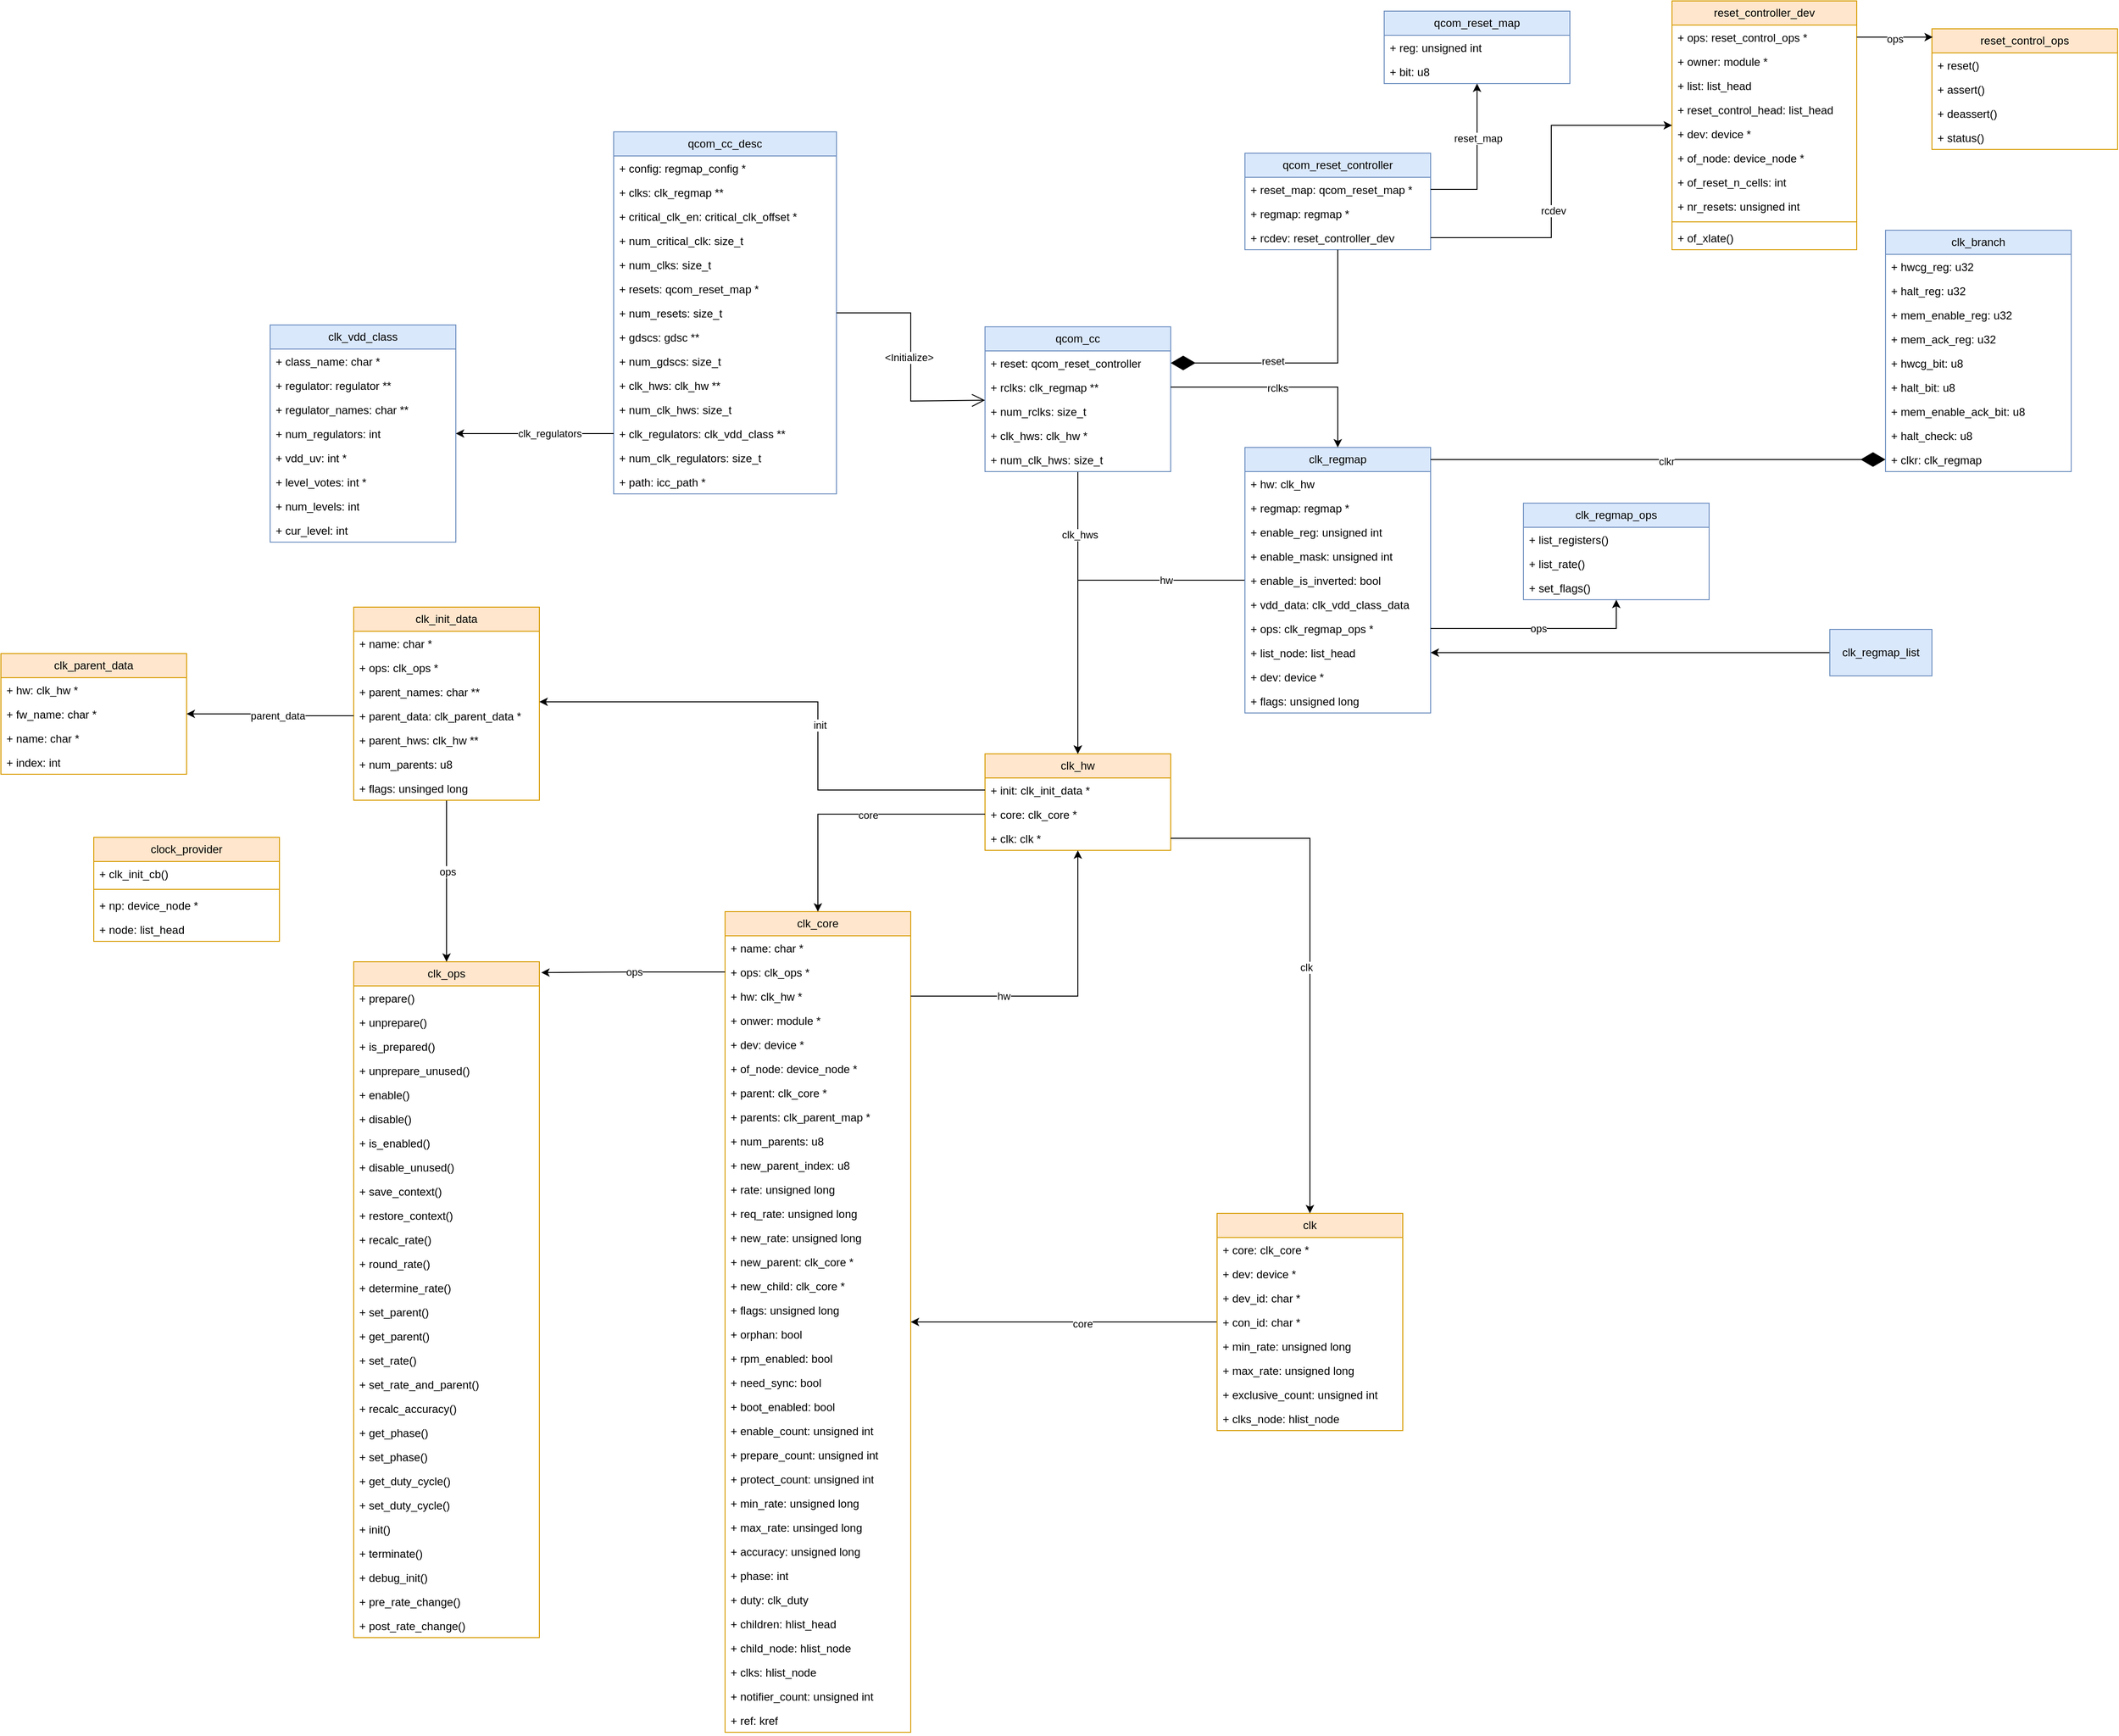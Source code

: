 <mxfile version="21.6.6" type="github">
  <diagram id="C5RBs43oDa-KdzZeNtuy" name="Page-1">
    <mxGraphModel dx="2261" dy="2006" grid="1" gridSize="10" guides="1" tooltips="1" connect="1" arrows="1" fold="1" page="1" pageScale="1" pageWidth="827" pageHeight="1169" math="0" shadow="0">
      <root>
        <mxCell id="WIyWlLk6GJQsqaUBKTNV-0" />
        <mxCell id="WIyWlLk6GJQsqaUBKTNV-1" parent="WIyWlLk6GJQsqaUBKTNV-0" />
        <mxCell id="7MGO-4bKCEt1lfFTneKC-0" value="clk_core" style="swimlane;fontStyle=0;childLayout=stackLayout;horizontal=1;startSize=26;fillColor=#ffe6cc;horizontalStack=0;resizeParent=1;resizeParentMax=0;resizeLast=0;collapsible=1;marginBottom=0;whiteSpace=wrap;html=1;strokeColor=#d79b00;" vertex="1" parent="WIyWlLk6GJQsqaUBKTNV-1">
          <mxGeometry x="520" y="120" width="200" height="884" as="geometry" />
        </mxCell>
        <mxCell id="7MGO-4bKCEt1lfFTneKC-1" value="+ name: char *" style="text;strokeColor=none;fillColor=none;align=left;verticalAlign=top;spacingLeft=4;spacingRight=4;overflow=hidden;rotatable=0;points=[[0,0.5],[1,0.5]];portConstraint=eastwest;whiteSpace=wrap;html=1;" vertex="1" parent="7MGO-4bKCEt1lfFTneKC-0">
          <mxGeometry y="26" width="200" height="26" as="geometry" />
        </mxCell>
        <mxCell id="7MGO-4bKCEt1lfFTneKC-2" value="+ ops: clk_ops *" style="text;strokeColor=none;fillColor=none;align=left;verticalAlign=top;spacingLeft=4;spacingRight=4;overflow=hidden;rotatable=0;points=[[0,0.5],[1,0.5]];portConstraint=eastwest;whiteSpace=wrap;html=1;" vertex="1" parent="7MGO-4bKCEt1lfFTneKC-0">
          <mxGeometry y="52" width="200" height="26" as="geometry" />
        </mxCell>
        <mxCell id="7MGO-4bKCEt1lfFTneKC-3" value="+ hw: clk_hw *" style="text;strokeColor=none;fillColor=none;align=left;verticalAlign=top;spacingLeft=4;spacingRight=4;overflow=hidden;rotatable=0;points=[[0,0.5],[1,0.5]];portConstraint=eastwest;whiteSpace=wrap;html=1;" vertex="1" parent="7MGO-4bKCEt1lfFTneKC-0">
          <mxGeometry y="78" width="200" height="26" as="geometry" />
        </mxCell>
        <mxCell id="7MGO-4bKCEt1lfFTneKC-4" value="+ onwer: module *" style="text;strokeColor=none;fillColor=none;align=left;verticalAlign=top;spacingLeft=4;spacingRight=4;overflow=hidden;rotatable=0;points=[[0,0.5],[1,0.5]];portConstraint=eastwest;whiteSpace=wrap;html=1;" vertex="1" parent="7MGO-4bKCEt1lfFTneKC-0">
          <mxGeometry y="104" width="200" height="26" as="geometry" />
        </mxCell>
        <mxCell id="7MGO-4bKCEt1lfFTneKC-6" value="+ dev: device *" style="text;strokeColor=none;fillColor=none;align=left;verticalAlign=top;spacingLeft=4;spacingRight=4;overflow=hidden;rotatable=0;points=[[0,0.5],[1,0.5]];portConstraint=eastwest;whiteSpace=wrap;html=1;" vertex="1" parent="7MGO-4bKCEt1lfFTneKC-0">
          <mxGeometry y="130" width="200" height="26" as="geometry" />
        </mxCell>
        <mxCell id="7MGO-4bKCEt1lfFTneKC-5" value="+ of_node: device_node *" style="text;strokeColor=none;fillColor=none;align=left;verticalAlign=top;spacingLeft=4;spacingRight=4;overflow=hidden;rotatable=0;points=[[0,0.5],[1,0.5]];portConstraint=eastwest;whiteSpace=wrap;html=1;" vertex="1" parent="7MGO-4bKCEt1lfFTneKC-0">
          <mxGeometry y="156" width="200" height="26" as="geometry" />
        </mxCell>
        <mxCell id="7MGO-4bKCEt1lfFTneKC-8" value="+ parent: clk_core *" style="text;strokeColor=none;fillColor=none;align=left;verticalAlign=top;spacingLeft=4;spacingRight=4;overflow=hidden;rotatable=0;points=[[0,0.5],[1,0.5]];portConstraint=eastwest;whiteSpace=wrap;html=1;" vertex="1" parent="7MGO-4bKCEt1lfFTneKC-0">
          <mxGeometry y="182" width="200" height="26" as="geometry" />
        </mxCell>
        <mxCell id="7MGO-4bKCEt1lfFTneKC-9" value="+ parents: clk_parent_map *" style="text;strokeColor=none;fillColor=none;align=left;verticalAlign=top;spacingLeft=4;spacingRight=4;overflow=hidden;rotatable=0;points=[[0,0.5],[1,0.5]];portConstraint=eastwest;whiteSpace=wrap;html=1;" vertex="1" parent="7MGO-4bKCEt1lfFTneKC-0">
          <mxGeometry y="208" width="200" height="26" as="geometry" />
        </mxCell>
        <mxCell id="7MGO-4bKCEt1lfFTneKC-7" value="+ num_parents: u8" style="text;strokeColor=none;fillColor=none;align=left;verticalAlign=top;spacingLeft=4;spacingRight=4;overflow=hidden;rotatable=0;points=[[0,0.5],[1,0.5]];portConstraint=eastwest;whiteSpace=wrap;html=1;" vertex="1" parent="7MGO-4bKCEt1lfFTneKC-0">
          <mxGeometry y="234" width="200" height="26" as="geometry" />
        </mxCell>
        <mxCell id="7MGO-4bKCEt1lfFTneKC-12" value="+ new_parent_index: u8" style="text;strokeColor=none;fillColor=none;align=left;verticalAlign=top;spacingLeft=4;spacingRight=4;overflow=hidden;rotatable=0;points=[[0,0.5],[1,0.5]];portConstraint=eastwest;whiteSpace=wrap;html=1;" vertex="1" parent="7MGO-4bKCEt1lfFTneKC-0">
          <mxGeometry y="260" width="200" height="26" as="geometry" />
        </mxCell>
        <mxCell id="7MGO-4bKCEt1lfFTneKC-13" value="+ rate: unsigned long" style="text;strokeColor=none;fillColor=none;align=left;verticalAlign=top;spacingLeft=4;spacingRight=4;overflow=hidden;rotatable=0;points=[[0,0.5],[1,0.5]];portConstraint=eastwest;whiteSpace=wrap;html=1;" vertex="1" parent="7MGO-4bKCEt1lfFTneKC-0">
          <mxGeometry y="286" width="200" height="26" as="geometry" />
        </mxCell>
        <mxCell id="7MGO-4bKCEt1lfFTneKC-14" value="+ req_rate: unsigned long" style="text;strokeColor=none;fillColor=none;align=left;verticalAlign=top;spacingLeft=4;spacingRight=4;overflow=hidden;rotatable=0;points=[[0,0.5],[1,0.5]];portConstraint=eastwest;whiteSpace=wrap;html=1;" vertex="1" parent="7MGO-4bKCEt1lfFTneKC-0">
          <mxGeometry y="312" width="200" height="26" as="geometry" />
        </mxCell>
        <mxCell id="7MGO-4bKCEt1lfFTneKC-11" value="+ new_rate: unsigned long" style="text;strokeColor=none;fillColor=none;align=left;verticalAlign=top;spacingLeft=4;spacingRight=4;overflow=hidden;rotatable=0;points=[[0,0.5],[1,0.5]];portConstraint=eastwest;whiteSpace=wrap;html=1;" vertex="1" parent="7MGO-4bKCEt1lfFTneKC-0">
          <mxGeometry y="338" width="200" height="26" as="geometry" />
        </mxCell>
        <mxCell id="7MGO-4bKCEt1lfFTneKC-15" value="+ new_parent: clk_core *" style="text;strokeColor=none;fillColor=none;align=left;verticalAlign=top;spacingLeft=4;spacingRight=4;overflow=hidden;rotatable=0;points=[[0,0.5],[1,0.5]];portConstraint=eastwest;whiteSpace=wrap;html=1;" vertex="1" parent="7MGO-4bKCEt1lfFTneKC-0">
          <mxGeometry y="364" width="200" height="26" as="geometry" />
        </mxCell>
        <mxCell id="7MGO-4bKCEt1lfFTneKC-16" value="+ new_child: clk_core *" style="text;strokeColor=none;fillColor=none;align=left;verticalAlign=top;spacingLeft=4;spacingRight=4;overflow=hidden;rotatable=0;points=[[0,0.5],[1,0.5]];portConstraint=eastwest;whiteSpace=wrap;html=1;" vertex="1" parent="7MGO-4bKCEt1lfFTneKC-0">
          <mxGeometry y="390" width="200" height="26" as="geometry" />
        </mxCell>
        <mxCell id="7MGO-4bKCEt1lfFTneKC-17" value="+ flags: unsigned long" style="text;strokeColor=none;fillColor=none;align=left;verticalAlign=top;spacingLeft=4;spacingRight=4;overflow=hidden;rotatable=0;points=[[0,0.5],[1,0.5]];portConstraint=eastwest;whiteSpace=wrap;html=1;" vertex="1" parent="7MGO-4bKCEt1lfFTneKC-0">
          <mxGeometry y="416" width="200" height="26" as="geometry" />
        </mxCell>
        <mxCell id="7MGO-4bKCEt1lfFTneKC-21" value="+ orphan: bool" style="text;strokeColor=none;fillColor=none;align=left;verticalAlign=top;spacingLeft=4;spacingRight=4;overflow=hidden;rotatable=0;points=[[0,0.5],[1,0.5]];portConstraint=eastwest;whiteSpace=wrap;html=1;" vertex="1" parent="7MGO-4bKCEt1lfFTneKC-0">
          <mxGeometry y="442" width="200" height="26" as="geometry" />
        </mxCell>
        <mxCell id="7MGO-4bKCEt1lfFTneKC-20" value="+ rpm_enabled: bool" style="text;strokeColor=none;fillColor=none;align=left;verticalAlign=top;spacingLeft=4;spacingRight=4;overflow=hidden;rotatable=0;points=[[0,0.5],[1,0.5]];portConstraint=eastwest;whiteSpace=wrap;html=1;" vertex="1" parent="7MGO-4bKCEt1lfFTneKC-0">
          <mxGeometry y="468" width="200" height="26" as="geometry" />
        </mxCell>
        <mxCell id="7MGO-4bKCEt1lfFTneKC-19" value="+ need_sync: bool" style="text;strokeColor=none;fillColor=none;align=left;verticalAlign=top;spacingLeft=4;spacingRight=4;overflow=hidden;rotatable=0;points=[[0,0.5],[1,0.5]];portConstraint=eastwest;whiteSpace=wrap;html=1;" vertex="1" parent="7MGO-4bKCEt1lfFTneKC-0">
          <mxGeometry y="494" width="200" height="26" as="geometry" />
        </mxCell>
        <mxCell id="7MGO-4bKCEt1lfFTneKC-18" value="+ boot_enabled: bool" style="text;strokeColor=none;fillColor=none;align=left;verticalAlign=top;spacingLeft=4;spacingRight=4;overflow=hidden;rotatable=0;points=[[0,0.5],[1,0.5]];portConstraint=eastwest;whiteSpace=wrap;html=1;" vertex="1" parent="7MGO-4bKCEt1lfFTneKC-0">
          <mxGeometry y="520" width="200" height="26" as="geometry" />
        </mxCell>
        <mxCell id="7MGO-4bKCEt1lfFTneKC-22" value="+ enable_count: unsigned int" style="text;strokeColor=none;fillColor=none;align=left;verticalAlign=top;spacingLeft=4;spacingRight=4;overflow=hidden;rotatable=0;points=[[0,0.5],[1,0.5]];portConstraint=eastwest;whiteSpace=wrap;html=1;" vertex="1" parent="7MGO-4bKCEt1lfFTneKC-0">
          <mxGeometry y="546" width="200" height="26" as="geometry" />
        </mxCell>
        <mxCell id="7MGO-4bKCEt1lfFTneKC-24" value="+ prepare_count: unsigned int" style="text;strokeColor=none;fillColor=none;align=left;verticalAlign=top;spacingLeft=4;spacingRight=4;overflow=hidden;rotatable=0;points=[[0,0.5],[1,0.5]];portConstraint=eastwest;whiteSpace=wrap;html=1;" vertex="1" parent="7MGO-4bKCEt1lfFTneKC-0">
          <mxGeometry y="572" width="200" height="26" as="geometry" />
        </mxCell>
        <mxCell id="7MGO-4bKCEt1lfFTneKC-32" value="+ protect_count: unsigned int" style="text;strokeColor=none;fillColor=none;align=left;verticalAlign=top;spacingLeft=4;spacingRight=4;overflow=hidden;rotatable=0;points=[[0,0.5],[1,0.5]];portConstraint=eastwest;whiteSpace=wrap;html=1;" vertex="1" parent="7MGO-4bKCEt1lfFTneKC-0">
          <mxGeometry y="598" width="200" height="26" as="geometry" />
        </mxCell>
        <mxCell id="7MGO-4bKCEt1lfFTneKC-33" value="+ min_rate: unsigned long" style="text;strokeColor=none;fillColor=none;align=left;verticalAlign=top;spacingLeft=4;spacingRight=4;overflow=hidden;rotatable=0;points=[[0,0.5],[1,0.5]];portConstraint=eastwest;whiteSpace=wrap;html=1;" vertex="1" parent="7MGO-4bKCEt1lfFTneKC-0">
          <mxGeometry y="624" width="200" height="26" as="geometry" />
        </mxCell>
        <mxCell id="7MGO-4bKCEt1lfFTneKC-31" value="+ max_rate: unsinged long" style="text;strokeColor=none;fillColor=none;align=left;verticalAlign=top;spacingLeft=4;spacingRight=4;overflow=hidden;rotatable=0;points=[[0,0.5],[1,0.5]];portConstraint=eastwest;whiteSpace=wrap;html=1;" vertex="1" parent="7MGO-4bKCEt1lfFTneKC-0">
          <mxGeometry y="650" width="200" height="26" as="geometry" />
        </mxCell>
        <mxCell id="7MGO-4bKCEt1lfFTneKC-30" value="+ accuracy: unsigned long" style="text;strokeColor=none;fillColor=none;align=left;verticalAlign=top;spacingLeft=4;spacingRight=4;overflow=hidden;rotatable=0;points=[[0,0.5],[1,0.5]];portConstraint=eastwest;whiteSpace=wrap;html=1;" vertex="1" parent="7MGO-4bKCEt1lfFTneKC-0">
          <mxGeometry y="676" width="200" height="26" as="geometry" />
        </mxCell>
        <mxCell id="7MGO-4bKCEt1lfFTneKC-28" value="+ phase: int" style="text;strokeColor=none;fillColor=none;align=left;verticalAlign=top;spacingLeft=4;spacingRight=4;overflow=hidden;rotatable=0;points=[[0,0.5],[1,0.5]];portConstraint=eastwest;whiteSpace=wrap;html=1;" vertex="1" parent="7MGO-4bKCEt1lfFTneKC-0">
          <mxGeometry y="702" width="200" height="26" as="geometry" />
        </mxCell>
        <mxCell id="7MGO-4bKCEt1lfFTneKC-29" value="+ duty: clk_duty" style="text;strokeColor=none;fillColor=none;align=left;verticalAlign=top;spacingLeft=4;spacingRight=4;overflow=hidden;rotatable=0;points=[[0,0.5],[1,0.5]];portConstraint=eastwest;whiteSpace=wrap;html=1;" vertex="1" parent="7MGO-4bKCEt1lfFTneKC-0">
          <mxGeometry y="728" width="200" height="26" as="geometry" />
        </mxCell>
        <mxCell id="7MGO-4bKCEt1lfFTneKC-25" value="+ children: hlist_head" style="text;strokeColor=none;fillColor=none;align=left;verticalAlign=top;spacingLeft=4;spacingRight=4;overflow=hidden;rotatable=0;points=[[0,0.5],[1,0.5]];portConstraint=eastwest;whiteSpace=wrap;html=1;" vertex="1" parent="7MGO-4bKCEt1lfFTneKC-0">
          <mxGeometry y="754" width="200" height="26" as="geometry" />
        </mxCell>
        <mxCell id="7MGO-4bKCEt1lfFTneKC-27" value="+ child_node: hlist_node" style="text;strokeColor=none;fillColor=none;align=left;verticalAlign=top;spacingLeft=4;spacingRight=4;overflow=hidden;rotatable=0;points=[[0,0.5],[1,0.5]];portConstraint=eastwest;whiteSpace=wrap;html=1;" vertex="1" parent="7MGO-4bKCEt1lfFTneKC-0">
          <mxGeometry y="780" width="200" height="26" as="geometry" />
        </mxCell>
        <mxCell id="7MGO-4bKCEt1lfFTneKC-23" value="+ clks: hlist_node" style="text;strokeColor=none;fillColor=none;align=left;verticalAlign=top;spacingLeft=4;spacingRight=4;overflow=hidden;rotatable=0;points=[[0,0.5],[1,0.5]];portConstraint=eastwest;whiteSpace=wrap;html=1;" vertex="1" parent="7MGO-4bKCEt1lfFTneKC-0">
          <mxGeometry y="806" width="200" height="26" as="geometry" />
        </mxCell>
        <mxCell id="7MGO-4bKCEt1lfFTneKC-26" value="+ notifier_count: unsigned int" style="text;strokeColor=none;fillColor=none;align=left;verticalAlign=top;spacingLeft=4;spacingRight=4;overflow=hidden;rotatable=0;points=[[0,0.5],[1,0.5]];portConstraint=eastwest;whiteSpace=wrap;html=1;" vertex="1" parent="7MGO-4bKCEt1lfFTneKC-0">
          <mxGeometry y="832" width="200" height="26" as="geometry" />
        </mxCell>
        <mxCell id="7MGO-4bKCEt1lfFTneKC-10" value="+ ref: kref" style="text;strokeColor=none;fillColor=none;align=left;verticalAlign=top;spacingLeft=4;spacingRight=4;overflow=hidden;rotatable=0;points=[[0,0.5],[1,0.5]];portConstraint=eastwest;whiteSpace=wrap;html=1;" vertex="1" parent="7MGO-4bKCEt1lfFTneKC-0">
          <mxGeometry y="858" width="200" height="26" as="geometry" />
        </mxCell>
        <mxCell id="7MGO-4bKCEt1lfFTneKC-159" style="edgeStyle=orthogonalEdgeStyle;rounded=0;orthogonalLoop=1;jettySize=auto;html=1;" edge="1" parent="WIyWlLk6GJQsqaUBKTNV-1" source="7MGO-4bKCEt1lfFTneKC-34" target="7MGO-4bKCEt1lfFTneKC-0">
          <mxGeometry relative="1" as="geometry" />
        </mxCell>
        <mxCell id="7MGO-4bKCEt1lfFTneKC-160" value="core" style="edgeLabel;html=1;align=center;verticalAlign=middle;resizable=0;points=[];" vertex="1" connectable="0" parent="7MGO-4bKCEt1lfFTneKC-159">
          <mxGeometry x="-0.121" y="2" relative="1" as="geometry">
            <mxPoint as="offset" />
          </mxGeometry>
        </mxCell>
        <mxCell id="7MGO-4bKCEt1lfFTneKC-34" value="clk" style="swimlane;fontStyle=0;childLayout=stackLayout;horizontal=1;startSize=26;fillColor=#ffe6cc;horizontalStack=0;resizeParent=1;resizeParentMax=0;resizeLast=0;collapsible=1;marginBottom=0;whiteSpace=wrap;html=1;strokeColor=#d79b00;" vertex="1" parent="WIyWlLk6GJQsqaUBKTNV-1">
          <mxGeometry x="1050" y="445" width="200" height="234" as="geometry" />
        </mxCell>
        <mxCell id="7MGO-4bKCEt1lfFTneKC-35" value="+ core: clk_core *" style="text;strokeColor=none;fillColor=none;align=left;verticalAlign=top;spacingLeft=4;spacingRight=4;overflow=hidden;rotatable=0;points=[[0,0.5],[1,0.5]];portConstraint=eastwest;whiteSpace=wrap;html=1;" vertex="1" parent="7MGO-4bKCEt1lfFTneKC-34">
          <mxGeometry y="26" width="200" height="26" as="geometry" />
        </mxCell>
        <mxCell id="7MGO-4bKCEt1lfFTneKC-36" value="+ dev: device *" style="text;strokeColor=none;fillColor=none;align=left;verticalAlign=top;spacingLeft=4;spacingRight=4;overflow=hidden;rotatable=0;points=[[0,0.5],[1,0.5]];portConstraint=eastwest;whiteSpace=wrap;html=1;" vertex="1" parent="7MGO-4bKCEt1lfFTneKC-34">
          <mxGeometry y="52" width="200" height="26" as="geometry" />
        </mxCell>
        <mxCell id="7MGO-4bKCEt1lfFTneKC-37" value="+ dev_id: char *" style="text;strokeColor=none;fillColor=none;align=left;verticalAlign=top;spacingLeft=4;spacingRight=4;overflow=hidden;rotatable=0;points=[[0,0.5],[1,0.5]];portConstraint=eastwest;whiteSpace=wrap;html=1;" vertex="1" parent="7MGO-4bKCEt1lfFTneKC-34">
          <mxGeometry y="78" width="200" height="26" as="geometry" />
        </mxCell>
        <mxCell id="7MGO-4bKCEt1lfFTneKC-39" value="+ con_id: char *" style="text;strokeColor=none;fillColor=none;align=left;verticalAlign=top;spacingLeft=4;spacingRight=4;overflow=hidden;rotatable=0;points=[[0,0.5],[1,0.5]];portConstraint=eastwest;whiteSpace=wrap;html=1;" vertex="1" parent="7MGO-4bKCEt1lfFTneKC-34">
          <mxGeometry y="104" width="200" height="26" as="geometry" />
        </mxCell>
        <mxCell id="7MGO-4bKCEt1lfFTneKC-40" value="+ min_rate: unsigned long" style="text;strokeColor=none;fillColor=none;align=left;verticalAlign=top;spacingLeft=4;spacingRight=4;overflow=hidden;rotatable=0;points=[[0,0.5],[1,0.5]];portConstraint=eastwest;whiteSpace=wrap;html=1;" vertex="1" parent="7MGO-4bKCEt1lfFTneKC-34">
          <mxGeometry y="130" width="200" height="26" as="geometry" />
        </mxCell>
        <mxCell id="7MGO-4bKCEt1lfFTneKC-38" value="+ max_rate: unsigned long" style="text;strokeColor=none;fillColor=none;align=left;verticalAlign=top;spacingLeft=4;spacingRight=4;overflow=hidden;rotatable=0;points=[[0,0.5],[1,0.5]];portConstraint=eastwest;whiteSpace=wrap;html=1;" vertex="1" parent="7MGO-4bKCEt1lfFTneKC-34">
          <mxGeometry y="156" width="200" height="26" as="geometry" />
        </mxCell>
        <mxCell id="7MGO-4bKCEt1lfFTneKC-42" value="+ exclusive_count: unsigned int" style="text;strokeColor=none;fillColor=none;align=left;verticalAlign=top;spacingLeft=4;spacingRight=4;overflow=hidden;rotatable=0;points=[[0,0.5],[1,0.5]];portConstraint=eastwest;whiteSpace=wrap;html=1;" vertex="1" parent="7MGO-4bKCEt1lfFTneKC-34">
          <mxGeometry y="182" width="200" height="26" as="geometry" />
        </mxCell>
        <mxCell id="7MGO-4bKCEt1lfFTneKC-41" value="+ clks_node: hlist_node" style="text;strokeColor=none;fillColor=none;align=left;verticalAlign=top;spacingLeft=4;spacingRight=4;overflow=hidden;rotatable=0;points=[[0,0.5],[1,0.5]];portConstraint=eastwest;whiteSpace=wrap;html=1;" vertex="1" parent="7MGO-4bKCEt1lfFTneKC-34">
          <mxGeometry y="208" width="200" height="26" as="geometry" />
        </mxCell>
        <mxCell id="7MGO-4bKCEt1lfFTneKC-43" value="clk_ops" style="swimlane;fontStyle=0;childLayout=stackLayout;horizontal=1;startSize=26;fillColor=#ffe6cc;horizontalStack=0;resizeParent=1;resizeParentMax=0;resizeLast=0;collapsible=1;marginBottom=0;whiteSpace=wrap;html=1;strokeColor=#d79b00;" vertex="1" parent="WIyWlLk6GJQsqaUBKTNV-1">
          <mxGeometry x="120" y="174" width="200" height="728" as="geometry" />
        </mxCell>
        <mxCell id="7MGO-4bKCEt1lfFTneKC-44" value="+ prepare()" style="text;strokeColor=none;fillColor=none;align=left;verticalAlign=top;spacingLeft=4;spacingRight=4;overflow=hidden;rotatable=0;points=[[0,0.5],[1,0.5]];portConstraint=eastwest;whiteSpace=wrap;html=1;" vertex="1" parent="7MGO-4bKCEt1lfFTneKC-43">
          <mxGeometry y="26" width="200" height="26" as="geometry" />
        </mxCell>
        <mxCell id="7MGO-4bKCEt1lfFTneKC-45" value="+ unprepare()" style="text;strokeColor=none;fillColor=none;align=left;verticalAlign=top;spacingLeft=4;spacingRight=4;overflow=hidden;rotatable=0;points=[[0,0.5],[1,0.5]];portConstraint=eastwest;whiteSpace=wrap;html=1;" vertex="1" parent="7MGO-4bKCEt1lfFTneKC-43">
          <mxGeometry y="52" width="200" height="26" as="geometry" />
        </mxCell>
        <mxCell id="7MGO-4bKCEt1lfFTneKC-46" value="+ is_prepared()" style="text;strokeColor=none;fillColor=none;align=left;verticalAlign=top;spacingLeft=4;spacingRight=4;overflow=hidden;rotatable=0;points=[[0,0.5],[1,0.5]];portConstraint=eastwest;whiteSpace=wrap;html=1;" vertex="1" parent="7MGO-4bKCEt1lfFTneKC-43">
          <mxGeometry y="78" width="200" height="26" as="geometry" />
        </mxCell>
        <mxCell id="7MGO-4bKCEt1lfFTneKC-47" value="+ unprepare_unused()" style="text;strokeColor=none;fillColor=none;align=left;verticalAlign=top;spacingLeft=4;spacingRight=4;overflow=hidden;rotatable=0;points=[[0,0.5],[1,0.5]];portConstraint=eastwest;whiteSpace=wrap;html=1;" vertex="1" parent="7MGO-4bKCEt1lfFTneKC-43">
          <mxGeometry y="104" width="200" height="26" as="geometry" />
        </mxCell>
        <mxCell id="7MGO-4bKCEt1lfFTneKC-49" value="+ enable()" style="text;strokeColor=none;fillColor=none;align=left;verticalAlign=top;spacingLeft=4;spacingRight=4;overflow=hidden;rotatable=0;points=[[0,0.5],[1,0.5]];portConstraint=eastwest;whiteSpace=wrap;html=1;" vertex="1" parent="7MGO-4bKCEt1lfFTneKC-43">
          <mxGeometry y="130" width="200" height="26" as="geometry" />
        </mxCell>
        <mxCell id="7MGO-4bKCEt1lfFTneKC-51" value="+ disable()" style="text;strokeColor=none;fillColor=none;align=left;verticalAlign=top;spacingLeft=4;spacingRight=4;overflow=hidden;rotatable=0;points=[[0,0.5],[1,0.5]];portConstraint=eastwest;whiteSpace=wrap;html=1;" vertex="1" parent="7MGO-4bKCEt1lfFTneKC-43">
          <mxGeometry y="156" width="200" height="26" as="geometry" />
        </mxCell>
        <mxCell id="7MGO-4bKCEt1lfFTneKC-53" value="+ is_enabled()" style="text;strokeColor=none;fillColor=none;align=left;verticalAlign=top;spacingLeft=4;spacingRight=4;overflow=hidden;rotatable=0;points=[[0,0.5],[1,0.5]];portConstraint=eastwest;whiteSpace=wrap;html=1;" vertex="1" parent="7MGO-4bKCEt1lfFTneKC-43">
          <mxGeometry y="182" width="200" height="26" as="geometry" />
        </mxCell>
        <mxCell id="7MGO-4bKCEt1lfFTneKC-57" value="+ disable_unused()" style="text;strokeColor=none;fillColor=none;align=left;verticalAlign=top;spacingLeft=4;spacingRight=4;overflow=hidden;rotatable=0;points=[[0,0.5],[1,0.5]];portConstraint=eastwest;whiteSpace=wrap;html=1;" vertex="1" parent="7MGO-4bKCEt1lfFTneKC-43">
          <mxGeometry y="208" width="200" height="26" as="geometry" />
        </mxCell>
        <mxCell id="7MGO-4bKCEt1lfFTneKC-58" value="+ save_context()" style="text;strokeColor=none;fillColor=none;align=left;verticalAlign=top;spacingLeft=4;spacingRight=4;overflow=hidden;rotatable=0;points=[[0,0.5],[1,0.5]];portConstraint=eastwest;whiteSpace=wrap;html=1;" vertex="1" parent="7MGO-4bKCEt1lfFTneKC-43">
          <mxGeometry y="234" width="200" height="26" as="geometry" />
        </mxCell>
        <mxCell id="7MGO-4bKCEt1lfFTneKC-56" value="+ restore_context()" style="text;strokeColor=none;fillColor=none;align=left;verticalAlign=top;spacingLeft=4;spacingRight=4;overflow=hidden;rotatable=0;points=[[0,0.5],[1,0.5]];portConstraint=eastwest;whiteSpace=wrap;html=1;" vertex="1" parent="7MGO-4bKCEt1lfFTneKC-43">
          <mxGeometry y="260" width="200" height="26" as="geometry" />
        </mxCell>
        <mxCell id="7MGO-4bKCEt1lfFTneKC-55" value="+ recalc_rate()" style="text;strokeColor=none;fillColor=none;align=left;verticalAlign=top;spacingLeft=4;spacingRight=4;overflow=hidden;rotatable=0;points=[[0,0.5],[1,0.5]];portConstraint=eastwest;whiteSpace=wrap;html=1;" vertex="1" parent="7MGO-4bKCEt1lfFTneKC-43">
          <mxGeometry y="286" width="200" height="26" as="geometry" />
        </mxCell>
        <mxCell id="7MGO-4bKCEt1lfFTneKC-54" value="+ round_rate()" style="text;strokeColor=none;fillColor=none;align=left;verticalAlign=top;spacingLeft=4;spacingRight=4;overflow=hidden;rotatable=0;points=[[0,0.5],[1,0.5]];portConstraint=eastwest;whiteSpace=wrap;html=1;" vertex="1" parent="7MGO-4bKCEt1lfFTneKC-43">
          <mxGeometry y="312" width="200" height="26" as="geometry" />
        </mxCell>
        <mxCell id="7MGO-4bKCEt1lfFTneKC-52" value="+ determine_rate()" style="text;strokeColor=none;fillColor=none;align=left;verticalAlign=top;spacingLeft=4;spacingRight=4;overflow=hidden;rotatable=0;points=[[0,0.5],[1,0.5]];portConstraint=eastwest;whiteSpace=wrap;html=1;" vertex="1" parent="7MGO-4bKCEt1lfFTneKC-43">
          <mxGeometry y="338" width="200" height="26" as="geometry" />
        </mxCell>
        <mxCell id="7MGO-4bKCEt1lfFTneKC-50" value="+ set_parent()" style="text;strokeColor=none;fillColor=none;align=left;verticalAlign=top;spacingLeft=4;spacingRight=4;overflow=hidden;rotatable=0;points=[[0,0.5],[1,0.5]];portConstraint=eastwest;whiteSpace=wrap;html=1;" vertex="1" parent="7MGO-4bKCEt1lfFTneKC-43">
          <mxGeometry y="364" width="200" height="26" as="geometry" />
        </mxCell>
        <mxCell id="7MGO-4bKCEt1lfFTneKC-60" value="+ get_parent()" style="text;strokeColor=none;fillColor=none;align=left;verticalAlign=top;spacingLeft=4;spacingRight=4;overflow=hidden;rotatable=0;points=[[0,0.5],[1,0.5]];portConstraint=eastwest;whiteSpace=wrap;html=1;" vertex="1" parent="7MGO-4bKCEt1lfFTneKC-43">
          <mxGeometry y="390" width="200" height="26" as="geometry" />
        </mxCell>
        <mxCell id="7MGO-4bKCEt1lfFTneKC-63" value="+ set_rate()" style="text;strokeColor=none;fillColor=none;align=left;verticalAlign=top;spacingLeft=4;spacingRight=4;overflow=hidden;rotatable=0;points=[[0,0.5],[1,0.5]];portConstraint=eastwest;whiteSpace=wrap;html=1;" vertex="1" parent="7MGO-4bKCEt1lfFTneKC-43">
          <mxGeometry y="416" width="200" height="26" as="geometry" />
        </mxCell>
        <mxCell id="7MGO-4bKCEt1lfFTneKC-62" value="+ set_rate_and_parent()" style="text;strokeColor=none;fillColor=none;align=left;verticalAlign=top;spacingLeft=4;spacingRight=4;overflow=hidden;rotatable=0;points=[[0,0.5],[1,0.5]];portConstraint=eastwest;whiteSpace=wrap;html=1;" vertex="1" parent="7MGO-4bKCEt1lfFTneKC-43">
          <mxGeometry y="442" width="200" height="26" as="geometry" />
        </mxCell>
        <mxCell id="7MGO-4bKCEt1lfFTneKC-65" value="+ recalc_accuracy()" style="text;strokeColor=none;fillColor=none;align=left;verticalAlign=top;spacingLeft=4;spacingRight=4;overflow=hidden;rotatable=0;points=[[0,0.5],[1,0.5]];portConstraint=eastwest;whiteSpace=wrap;html=1;" vertex="1" parent="7MGO-4bKCEt1lfFTneKC-43">
          <mxGeometry y="468" width="200" height="26" as="geometry" />
        </mxCell>
        <mxCell id="7MGO-4bKCEt1lfFTneKC-68" value="+ get_phase()" style="text;strokeColor=none;fillColor=none;align=left;verticalAlign=top;spacingLeft=4;spacingRight=4;overflow=hidden;rotatable=0;points=[[0,0.5],[1,0.5]];portConstraint=eastwest;whiteSpace=wrap;html=1;" vertex="1" parent="7MGO-4bKCEt1lfFTneKC-43">
          <mxGeometry y="494" width="200" height="26" as="geometry" />
        </mxCell>
        <mxCell id="7MGO-4bKCEt1lfFTneKC-67" value="+ set_phase()" style="text;strokeColor=none;fillColor=none;align=left;verticalAlign=top;spacingLeft=4;spacingRight=4;overflow=hidden;rotatable=0;points=[[0,0.5],[1,0.5]];portConstraint=eastwest;whiteSpace=wrap;html=1;" vertex="1" parent="7MGO-4bKCEt1lfFTneKC-43">
          <mxGeometry y="520" width="200" height="26" as="geometry" />
        </mxCell>
        <mxCell id="7MGO-4bKCEt1lfFTneKC-66" value="+ get_duty_cycle()" style="text;strokeColor=none;fillColor=none;align=left;verticalAlign=top;spacingLeft=4;spacingRight=4;overflow=hidden;rotatable=0;points=[[0,0.5],[1,0.5]];portConstraint=eastwest;whiteSpace=wrap;html=1;" vertex="1" parent="7MGO-4bKCEt1lfFTneKC-43">
          <mxGeometry y="546" width="200" height="26" as="geometry" />
        </mxCell>
        <mxCell id="7MGO-4bKCEt1lfFTneKC-64" value="+ set_duty_cycle()" style="text;strokeColor=none;fillColor=none;align=left;verticalAlign=top;spacingLeft=4;spacingRight=4;overflow=hidden;rotatable=0;points=[[0,0.5],[1,0.5]];portConstraint=eastwest;whiteSpace=wrap;html=1;" vertex="1" parent="7MGO-4bKCEt1lfFTneKC-43">
          <mxGeometry y="572" width="200" height="26" as="geometry" />
        </mxCell>
        <mxCell id="7MGO-4bKCEt1lfFTneKC-61" value="+ init()" style="text;strokeColor=none;fillColor=none;align=left;verticalAlign=top;spacingLeft=4;spacingRight=4;overflow=hidden;rotatable=0;points=[[0,0.5],[1,0.5]];portConstraint=eastwest;whiteSpace=wrap;html=1;" vertex="1" parent="7MGO-4bKCEt1lfFTneKC-43">
          <mxGeometry y="598" width="200" height="26" as="geometry" />
        </mxCell>
        <mxCell id="7MGO-4bKCEt1lfFTneKC-59" value="+ terminate()" style="text;strokeColor=none;fillColor=none;align=left;verticalAlign=top;spacingLeft=4;spacingRight=4;overflow=hidden;rotatable=0;points=[[0,0.5],[1,0.5]];portConstraint=eastwest;whiteSpace=wrap;html=1;" vertex="1" parent="7MGO-4bKCEt1lfFTneKC-43">
          <mxGeometry y="624" width="200" height="26" as="geometry" />
        </mxCell>
        <mxCell id="7MGO-4bKCEt1lfFTneKC-70" value="+ debug_init()" style="text;strokeColor=none;fillColor=none;align=left;verticalAlign=top;spacingLeft=4;spacingRight=4;overflow=hidden;rotatable=0;points=[[0,0.5],[1,0.5]];portConstraint=eastwest;whiteSpace=wrap;html=1;" vertex="1" parent="7MGO-4bKCEt1lfFTneKC-43">
          <mxGeometry y="650" width="200" height="26" as="geometry" />
        </mxCell>
        <mxCell id="7MGO-4bKCEt1lfFTneKC-69" value="+ pre_rate_change()" style="text;strokeColor=none;fillColor=none;align=left;verticalAlign=top;spacingLeft=4;spacingRight=4;overflow=hidden;rotatable=0;points=[[0,0.5],[1,0.5]];portConstraint=eastwest;whiteSpace=wrap;html=1;" vertex="1" parent="7MGO-4bKCEt1lfFTneKC-43">
          <mxGeometry y="676" width="200" height="26" as="geometry" />
        </mxCell>
        <mxCell id="7MGO-4bKCEt1lfFTneKC-48" value="+ post_rate_change()" style="text;strokeColor=none;fillColor=none;align=left;verticalAlign=top;spacingLeft=4;spacingRight=4;overflow=hidden;rotatable=0;points=[[0,0.5],[1,0.5]];portConstraint=eastwest;whiteSpace=wrap;html=1;" vertex="1" parent="7MGO-4bKCEt1lfFTneKC-43">
          <mxGeometry y="702" width="200" height="26" as="geometry" />
        </mxCell>
        <mxCell id="7MGO-4bKCEt1lfFTneKC-71" value="clk_hw" style="swimlane;fontStyle=0;childLayout=stackLayout;horizontal=1;startSize=26;fillColor=#ffe6cc;horizontalStack=0;resizeParent=1;resizeParentMax=0;resizeLast=0;collapsible=1;marginBottom=0;whiteSpace=wrap;html=1;strokeColor=#d79b00;" vertex="1" parent="WIyWlLk6GJQsqaUBKTNV-1">
          <mxGeometry x="800" y="-50" width="200" height="104" as="geometry" />
        </mxCell>
        <mxCell id="7MGO-4bKCEt1lfFTneKC-74" value="+ init: clk_init_data *" style="text;strokeColor=none;fillColor=none;align=left;verticalAlign=top;spacingLeft=4;spacingRight=4;overflow=hidden;rotatable=0;points=[[0,0.5],[1,0.5]];portConstraint=eastwest;whiteSpace=wrap;html=1;" vertex="1" parent="7MGO-4bKCEt1lfFTneKC-71">
          <mxGeometry y="26" width="200" height="26" as="geometry" />
        </mxCell>
        <mxCell id="7MGO-4bKCEt1lfFTneKC-72" value="+ core: clk_core *" style="text;strokeColor=none;fillColor=none;align=left;verticalAlign=top;spacingLeft=4;spacingRight=4;overflow=hidden;rotatable=0;points=[[0,0.5],[1,0.5]];portConstraint=eastwest;whiteSpace=wrap;html=1;" vertex="1" parent="7MGO-4bKCEt1lfFTneKC-71">
          <mxGeometry y="52" width="200" height="26" as="geometry" />
        </mxCell>
        <mxCell id="7MGO-4bKCEt1lfFTneKC-73" value="+ clk: clk *" style="text;strokeColor=none;fillColor=none;align=left;verticalAlign=top;spacingLeft=4;spacingRight=4;overflow=hidden;rotatable=0;points=[[0,0.5],[1,0.5]];portConstraint=eastwest;whiteSpace=wrap;html=1;" vertex="1" parent="7MGO-4bKCEt1lfFTneKC-71">
          <mxGeometry y="78" width="200" height="26" as="geometry" />
        </mxCell>
        <mxCell id="7MGO-4bKCEt1lfFTneKC-75" style="edgeStyle=orthogonalEdgeStyle;rounded=0;orthogonalLoop=1;jettySize=auto;html=1;" edge="1" parent="WIyWlLk6GJQsqaUBKTNV-1" source="7MGO-4bKCEt1lfFTneKC-73" target="7MGO-4bKCEt1lfFTneKC-34">
          <mxGeometry relative="1" as="geometry" />
        </mxCell>
        <mxCell id="7MGO-4bKCEt1lfFTneKC-80" value="clk" style="edgeLabel;html=1;align=center;verticalAlign=middle;resizable=0;points=[];" vertex="1" connectable="0" parent="7MGO-4bKCEt1lfFTneKC-75">
          <mxGeometry x="0.043" y="-4" relative="1" as="geometry">
            <mxPoint as="offset" />
          </mxGeometry>
        </mxCell>
        <mxCell id="7MGO-4bKCEt1lfFTneKC-76" style="edgeStyle=orthogonalEdgeStyle;rounded=0;orthogonalLoop=1;jettySize=auto;html=1;" edge="1" parent="WIyWlLk6GJQsqaUBKTNV-1" source="7MGO-4bKCEt1lfFTneKC-72" target="7MGO-4bKCEt1lfFTneKC-0">
          <mxGeometry relative="1" as="geometry">
            <Array as="points">
              <mxPoint x="620" y="15" />
            </Array>
          </mxGeometry>
        </mxCell>
        <mxCell id="7MGO-4bKCEt1lfFTneKC-79" value="core" style="edgeLabel;html=1;align=center;verticalAlign=middle;resizable=0;points=[];" vertex="1" connectable="0" parent="7MGO-4bKCEt1lfFTneKC-76">
          <mxGeometry x="-0.113" y="1" relative="1" as="geometry">
            <mxPoint as="offset" />
          </mxGeometry>
        </mxCell>
        <mxCell id="7MGO-4bKCEt1lfFTneKC-77" style="edgeStyle=orthogonalEdgeStyle;rounded=0;orthogonalLoop=1;jettySize=auto;html=1;entryX=1.01;entryY=0.016;entryDx=0;entryDy=0;entryPerimeter=0;" edge="1" parent="WIyWlLk6GJQsqaUBKTNV-1" source="7MGO-4bKCEt1lfFTneKC-2" target="7MGO-4bKCEt1lfFTneKC-43">
          <mxGeometry relative="1" as="geometry" />
        </mxCell>
        <mxCell id="7MGO-4bKCEt1lfFTneKC-78" value="ops" style="edgeLabel;html=1;align=center;verticalAlign=middle;resizable=0;points=[];" vertex="1" connectable="0" parent="7MGO-4bKCEt1lfFTneKC-77">
          <mxGeometry x="-0.013" relative="1" as="geometry">
            <mxPoint as="offset" />
          </mxGeometry>
        </mxCell>
        <mxCell id="7MGO-4bKCEt1lfFTneKC-81" style="edgeStyle=orthogonalEdgeStyle;rounded=0;orthogonalLoop=1;jettySize=auto;html=1;" edge="1" parent="WIyWlLk6GJQsqaUBKTNV-1" source="7MGO-4bKCEt1lfFTneKC-3" target="7MGO-4bKCEt1lfFTneKC-71">
          <mxGeometry relative="1" as="geometry" />
        </mxCell>
        <mxCell id="7MGO-4bKCEt1lfFTneKC-82" value="hw" style="edgeLabel;html=1;align=center;verticalAlign=middle;resizable=0;points=[];" vertex="1" connectable="0" parent="7MGO-4bKCEt1lfFTneKC-81">
          <mxGeometry x="0.18" y="3" relative="1" as="geometry">
            <mxPoint x="-77" y="19" as="offset" />
          </mxGeometry>
        </mxCell>
        <mxCell id="7MGO-4bKCEt1lfFTneKC-228" style="edgeStyle=orthogonalEdgeStyle;rounded=0;orthogonalLoop=1;jettySize=auto;html=1;" edge="1" parent="WIyWlLk6GJQsqaUBKTNV-1" source="7MGO-4bKCEt1lfFTneKC-85" target="7MGO-4bKCEt1lfFTneKC-43">
          <mxGeometry relative="1" as="geometry" />
        </mxCell>
        <mxCell id="7MGO-4bKCEt1lfFTneKC-229" value="ops" style="edgeLabel;html=1;align=center;verticalAlign=middle;resizable=0;points=[];" vertex="1" connectable="0" parent="7MGO-4bKCEt1lfFTneKC-228">
          <mxGeometry x="-0.113" y="1" relative="1" as="geometry">
            <mxPoint as="offset" />
          </mxGeometry>
        </mxCell>
        <mxCell id="7MGO-4bKCEt1lfFTneKC-85" value="clk_init_data" style="swimlane;fontStyle=0;childLayout=stackLayout;horizontal=1;startSize=26;fillColor=#ffe6cc;horizontalStack=0;resizeParent=1;resizeParentMax=0;resizeLast=0;collapsible=1;marginBottom=0;whiteSpace=wrap;html=1;strokeColor=#d79b00;" vertex="1" parent="WIyWlLk6GJQsqaUBKTNV-1">
          <mxGeometry x="120" y="-208" width="200" height="208" as="geometry" />
        </mxCell>
        <mxCell id="7MGO-4bKCEt1lfFTneKC-86" value="+ name: char *" style="text;strokeColor=none;fillColor=none;align=left;verticalAlign=top;spacingLeft=4;spacingRight=4;overflow=hidden;rotatable=0;points=[[0,0.5],[1,0.5]];portConstraint=eastwest;whiteSpace=wrap;html=1;" vertex="1" parent="7MGO-4bKCEt1lfFTneKC-85">
          <mxGeometry y="26" width="200" height="26" as="geometry" />
        </mxCell>
        <mxCell id="7MGO-4bKCEt1lfFTneKC-87" value="+ ops: clk_ops *" style="text;strokeColor=none;fillColor=none;align=left;verticalAlign=top;spacingLeft=4;spacingRight=4;overflow=hidden;rotatable=0;points=[[0,0.5],[1,0.5]];portConstraint=eastwest;whiteSpace=wrap;html=1;" vertex="1" parent="7MGO-4bKCEt1lfFTneKC-85">
          <mxGeometry y="52" width="200" height="26" as="geometry" />
        </mxCell>
        <mxCell id="7MGO-4bKCEt1lfFTneKC-89" value="+ parent_names: char **" style="text;strokeColor=none;fillColor=none;align=left;verticalAlign=top;spacingLeft=4;spacingRight=4;overflow=hidden;rotatable=0;points=[[0,0.5],[1,0.5]];portConstraint=eastwest;whiteSpace=wrap;html=1;" vertex="1" parent="7MGO-4bKCEt1lfFTneKC-85">
          <mxGeometry y="78" width="200" height="26" as="geometry" />
        </mxCell>
        <mxCell id="7MGO-4bKCEt1lfFTneKC-91" value="+ parent_data: clk_parent_data *" style="text;strokeColor=none;fillColor=none;align=left;verticalAlign=top;spacingLeft=4;spacingRight=4;overflow=hidden;rotatable=0;points=[[0,0.5],[1,0.5]];portConstraint=eastwest;whiteSpace=wrap;html=1;" vertex="1" parent="7MGO-4bKCEt1lfFTneKC-85">
          <mxGeometry y="104" width="200" height="26" as="geometry" />
        </mxCell>
        <mxCell id="7MGO-4bKCEt1lfFTneKC-90" value="+ parent_hws: clk_hw **" style="text;strokeColor=none;fillColor=none;align=left;verticalAlign=top;spacingLeft=4;spacingRight=4;overflow=hidden;rotatable=0;points=[[0,0.5],[1,0.5]];portConstraint=eastwest;whiteSpace=wrap;html=1;" vertex="1" parent="7MGO-4bKCEt1lfFTneKC-85">
          <mxGeometry y="130" width="200" height="26" as="geometry" />
        </mxCell>
        <mxCell id="7MGO-4bKCEt1lfFTneKC-92" value="+ num_parents: u8" style="text;strokeColor=none;fillColor=none;align=left;verticalAlign=top;spacingLeft=4;spacingRight=4;overflow=hidden;rotatable=0;points=[[0,0.5],[1,0.5]];portConstraint=eastwest;whiteSpace=wrap;html=1;" vertex="1" parent="7MGO-4bKCEt1lfFTneKC-85">
          <mxGeometry y="156" width="200" height="26" as="geometry" />
        </mxCell>
        <mxCell id="7MGO-4bKCEt1lfFTneKC-88" value="+ flags: unsinged long" style="text;strokeColor=none;fillColor=none;align=left;verticalAlign=top;spacingLeft=4;spacingRight=4;overflow=hidden;rotatable=0;points=[[0,0.5],[1,0.5]];portConstraint=eastwest;whiteSpace=wrap;html=1;" vertex="1" parent="7MGO-4bKCEt1lfFTneKC-85">
          <mxGeometry y="182" width="200" height="26" as="geometry" />
        </mxCell>
        <mxCell id="7MGO-4bKCEt1lfFTneKC-93" style="edgeStyle=orthogonalEdgeStyle;rounded=0;orthogonalLoop=1;jettySize=auto;html=1;" edge="1" parent="WIyWlLk6GJQsqaUBKTNV-1" source="7MGO-4bKCEt1lfFTneKC-74" target="7MGO-4bKCEt1lfFTneKC-85">
          <mxGeometry relative="1" as="geometry">
            <Array as="points">
              <mxPoint x="620" y="-11" />
              <mxPoint x="620" y="-106" />
            </Array>
          </mxGeometry>
        </mxCell>
        <mxCell id="7MGO-4bKCEt1lfFTneKC-94" value="init" style="edgeLabel;html=1;align=center;verticalAlign=middle;resizable=0;points=[];" vertex="1" connectable="0" parent="7MGO-4bKCEt1lfFTneKC-93">
          <mxGeometry x="-0.128" y="-2" relative="1" as="geometry">
            <mxPoint as="offset" />
          </mxGeometry>
        </mxCell>
        <mxCell id="7MGO-4bKCEt1lfFTneKC-95" value="clk_parent_data" style="swimlane;fontStyle=0;childLayout=stackLayout;horizontal=1;startSize=26;fillColor=#ffe6cc;horizontalStack=0;resizeParent=1;resizeParentMax=0;resizeLast=0;collapsible=1;marginBottom=0;whiteSpace=wrap;html=1;strokeColor=#d79b00;" vertex="1" parent="WIyWlLk6GJQsqaUBKTNV-1">
          <mxGeometry x="-260" y="-158" width="200" height="130" as="geometry" />
        </mxCell>
        <mxCell id="7MGO-4bKCEt1lfFTneKC-96" value="+ hw: clk_hw *" style="text;strokeColor=none;fillColor=none;align=left;verticalAlign=top;spacingLeft=4;spacingRight=4;overflow=hidden;rotatable=0;points=[[0,0.5],[1,0.5]];portConstraint=eastwest;whiteSpace=wrap;html=1;" vertex="1" parent="7MGO-4bKCEt1lfFTneKC-95">
          <mxGeometry y="26" width="200" height="26" as="geometry" />
        </mxCell>
        <mxCell id="7MGO-4bKCEt1lfFTneKC-97" value="+ fw_name: char *" style="text;strokeColor=none;fillColor=none;align=left;verticalAlign=top;spacingLeft=4;spacingRight=4;overflow=hidden;rotatable=0;points=[[0,0.5],[1,0.5]];portConstraint=eastwest;whiteSpace=wrap;html=1;" vertex="1" parent="7MGO-4bKCEt1lfFTneKC-95">
          <mxGeometry y="52" width="200" height="26" as="geometry" />
        </mxCell>
        <mxCell id="7MGO-4bKCEt1lfFTneKC-99" value="+ name: char *" style="text;strokeColor=none;fillColor=none;align=left;verticalAlign=top;spacingLeft=4;spacingRight=4;overflow=hidden;rotatable=0;points=[[0,0.5],[1,0.5]];portConstraint=eastwest;whiteSpace=wrap;html=1;" vertex="1" parent="7MGO-4bKCEt1lfFTneKC-95">
          <mxGeometry y="78" width="200" height="26" as="geometry" />
        </mxCell>
        <mxCell id="7MGO-4bKCEt1lfFTneKC-98" value="+ index: int" style="text;strokeColor=none;fillColor=none;align=left;verticalAlign=top;spacingLeft=4;spacingRight=4;overflow=hidden;rotatable=0;points=[[0,0.5],[1,0.5]];portConstraint=eastwest;whiteSpace=wrap;html=1;" vertex="1" parent="7MGO-4bKCEt1lfFTneKC-95">
          <mxGeometry y="104" width="200" height="26" as="geometry" />
        </mxCell>
        <mxCell id="7MGO-4bKCEt1lfFTneKC-100" style="edgeStyle=orthogonalEdgeStyle;rounded=0;orthogonalLoop=1;jettySize=auto;html=1;" edge="1" parent="WIyWlLk6GJQsqaUBKTNV-1" source="7MGO-4bKCEt1lfFTneKC-91" target="7MGO-4bKCEt1lfFTneKC-95">
          <mxGeometry relative="1" as="geometry" />
        </mxCell>
        <mxCell id="7MGO-4bKCEt1lfFTneKC-101" value="parent_data" style="edgeLabel;html=1;align=center;verticalAlign=middle;resizable=0;points=[];" vertex="1" connectable="0" parent="7MGO-4bKCEt1lfFTneKC-100">
          <mxGeometry x="-0.091" relative="1" as="geometry">
            <mxPoint as="offset" />
          </mxGeometry>
        </mxCell>
        <mxCell id="7MGO-4bKCEt1lfFTneKC-102" value="qcom_cc_desc" style="swimlane;fontStyle=0;childLayout=stackLayout;horizontal=1;startSize=26;fillColor=#dae8fc;horizontalStack=0;resizeParent=1;resizeParentMax=0;resizeLast=0;collapsible=1;marginBottom=0;whiteSpace=wrap;html=1;strokeColor=#6c8ebf;" vertex="1" parent="WIyWlLk6GJQsqaUBKTNV-1">
          <mxGeometry x="400" y="-720" width="240" height="390" as="geometry" />
        </mxCell>
        <mxCell id="7MGO-4bKCEt1lfFTneKC-103" value="+ config: regmap_config *" style="text;strokeColor=none;fillColor=none;align=left;verticalAlign=top;spacingLeft=4;spacingRight=4;overflow=hidden;rotatable=0;points=[[0,0.5],[1,0.5]];portConstraint=eastwest;whiteSpace=wrap;html=1;" vertex="1" parent="7MGO-4bKCEt1lfFTneKC-102">
          <mxGeometry y="26" width="240" height="26" as="geometry" />
        </mxCell>
        <mxCell id="7MGO-4bKCEt1lfFTneKC-114" value="+ clks: clk_regmap **" style="text;strokeColor=none;fillColor=none;align=left;verticalAlign=top;spacingLeft=4;spacingRight=4;overflow=hidden;rotatable=0;points=[[0,0.5],[1,0.5]];portConstraint=eastwest;whiteSpace=wrap;html=1;" vertex="1" parent="7MGO-4bKCEt1lfFTneKC-102">
          <mxGeometry y="52" width="240" height="26" as="geometry" />
        </mxCell>
        <mxCell id="7MGO-4bKCEt1lfFTneKC-121" value="+ critical_clk_en: critical_clk_offset *" style="text;strokeColor=none;fillColor=none;align=left;verticalAlign=top;spacingLeft=4;spacingRight=4;overflow=hidden;rotatable=0;points=[[0,0.5],[1,0.5]];portConstraint=eastwest;whiteSpace=wrap;html=1;" vertex="1" parent="7MGO-4bKCEt1lfFTneKC-102">
          <mxGeometry y="78" width="240" height="26" as="geometry" />
        </mxCell>
        <mxCell id="7MGO-4bKCEt1lfFTneKC-120" value="+ num_critical_clk: size_t" style="text;strokeColor=none;fillColor=none;align=left;verticalAlign=top;spacingLeft=4;spacingRight=4;overflow=hidden;rotatable=0;points=[[0,0.5],[1,0.5]];portConstraint=eastwest;whiteSpace=wrap;html=1;" vertex="1" parent="7MGO-4bKCEt1lfFTneKC-102">
          <mxGeometry y="104" width="240" height="26" as="geometry" />
        </mxCell>
        <mxCell id="7MGO-4bKCEt1lfFTneKC-119" value="+ num_clks: size_t" style="text;strokeColor=none;fillColor=none;align=left;verticalAlign=top;spacingLeft=4;spacingRight=4;overflow=hidden;rotatable=0;points=[[0,0.5],[1,0.5]];portConstraint=eastwest;whiteSpace=wrap;html=1;" vertex="1" parent="7MGO-4bKCEt1lfFTneKC-102">
          <mxGeometry y="130" width="240" height="26" as="geometry" />
        </mxCell>
        <mxCell id="7MGO-4bKCEt1lfFTneKC-112" value="+ resets: qcom_reset_map *" style="text;strokeColor=none;fillColor=none;align=left;verticalAlign=top;spacingLeft=4;spacingRight=4;overflow=hidden;rotatable=0;points=[[0,0.5],[1,0.5]];portConstraint=eastwest;whiteSpace=wrap;html=1;" vertex="1" parent="7MGO-4bKCEt1lfFTneKC-102">
          <mxGeometry y="156" width="240" height="26" as="geometry" />
        </mxCell>
        <mxCell id="7MGO-4bKCEt1lfFTneKC-113" value="+ num_resets: size_t" style="text;strokeColor=none;fillColor=none;align=left;verticalAlign=top;spacingLeft=4;spacingRight=4;overflow=hidden;rotatable=0;points=[[0,0.5],[1,0.5]];portConstraint=eastwest;whiteSpace=wrap;html=1;" vertex="1" parent="7MGO-4bKCEt1lfFTneKC-102">
          <mxGeometry y="182" width="240" height="26" as="geometry" />
        </mxCell>
        <mxCell id="7MGO-4bKCEt1lfFTneKC-110" value="+ gdscs: gdsc **" style="text;strokeColor=none;fillColor=none;align=left;verticalAlign=top;spacingLeft=4;spacingRight=4;overflow=hidden;rotatable=0;points=[[0,0.5],[1,0.5]];portConstraint=eastwest;whiteSpace=wrap;html=1;" vertex="1" parent="7MGO-4bKCEt1lfFTneKC-102">
          <mxGeometry y="208" width="240" height="26" as="geometry" />
        </mxCell>
        <mxCell id="7MGO-4bKCEt1lfFTneKC-111" value="+ num_gdscs: size_t" style="text;strokeColor=none;fillColor=none;align=left;verticalAlign=top;spacingLeft=4;spacingRight=4;overflow=hidden;rotatable=0;points=[[0,0.5],[1,0.5]];portConstraint=eastwest;whiteSpace=wrap;html=1;" vertex="1" parent="7MGO-4bKCEt1lfFTneKC-102">
          <mxGeometry y="234" width="240" height="26" as="geometry" />
        </mxCell>
        <mxCell id="7MGO-4bKCEt1lfFTneKC-104" value="+ clk_hws: clk_hw **" style="text;strokeColor=none;fillColor=none;align=left;verticalAlign=top;spacingLeft=4;spacingRight=4;overflow=hidden;rotatable=0;points=[[0,0.5],[1,0.5]];portConstraint=eastwest;whiteSpace=wrap;html=1;" vertex="1" parent="7MGO-4bKCEt1lfFTneKC-102">
          <mxGeometry y="260" width="240" height="26" as="geometry" />
        </mxCell>
        <mxCell id="7MGO-4bKCEt1lfFTneKC-109" value="+ num_clk_hws: size_t" style="text;strokeColor=none;fillColor=none;align=left;verticalAlign=top;spacingLeft=4;spacingRight=4;overflow=hidden;rotatable=0;points=[[0,0.5],[1,0.5]];portConstraint=eastwest;whiteSpace=wrap;html=1;" vertex="1" parent="7MGO-4bKCEt1lfFTneKC-102">
          <mxGeometry y="286" width="240" height="26" as="geometry" />
        </mxCell>
        <mxCell id="7MGO-4bKCEt1lfFTneKC-108" value="+ clk_regulators: clk_vdd_class **" style="text;strokeColor=none;fillColor=none;align=left;verticalAlign=top;spacingLeft=4;spacingRight=4;overflow=hidden;rotatable=0;points=[[0,0.5],[1,0.5]];portConstraint=eastwest;whiteSpace=wrap;html=1;" vertex="1" parent="7MGO-4bKCEt1lfFTneKC-102">
          <mxGeometry y="312" width="240" height="26" as="geometry" />
        </mxCell>
        <mxCell id="7MGO-4bKCEt1lfFTneKC-107" value="+ num_clk_regulators: size_t" style="text;strokeColor=none;fillColor=none;align=left;verticalAlign=top;spacingLeft=4;spacingRight=4;overflow=hidden;rotatable=0;points=[[0,0.5],[1,0.5]];portConstraint=eastwest;whiteSpace=wrap;html=1;" vertex="1" parent="7MGO-4bKCEt1lfFTneKC-102">
          <mxGeometry y="338" width="240" height="26" as="geometry" />
        </mxCell>
        <mxCell id="7MGO-4bKCEt1lfFTneKC-106" value="+ path: icc_path *" style="text;strokeColor=none;fillColor=none;align=left;verticalAlign=top;spacingLeft=4;spacingRight=4;overflow=hidden;rotatable=0;points=[[0,0.5],[1,0.5]];portConstraint=eastwest;whiteSpace=wrap;html=1;" vertex="1" parent="7MGO-4bKCEt1lfFTneKC-102">
          <mxGeometry y="364" width="240" height="26" as="geometry" />
        </mxCell>
        <mxCell id="7MGO-4bKCEt1lfFTneKC-122" value="clock_provider" style="swimlane;fontStyle=0;childLayout=stackLayout;horizontal=1;startSize=26;fillColor=#ffe6cc;horizontalStack=0;resizeParent=1;resizeParentMax=0;resizeLast=0;collapsible=1;marginBottom=0;whiteSpace=wrap;html=1;strokeColor=#d79b00;" vertex="1" parent="WIyWlLk6GJQsqaUBKTNV-1">
          <mxGeometry x="-160" y="40" width="200" height="112" as="geometry" />
        </mxCell>
        <mxCell id="7MGO-4bKCEt1lfFTneKC-123" value="+ clk_init_cb()" style="text;strokeColor=none;fillColor=none;align=left;verticalAlign=top;spacingLeft=4;spacingRight=4;overflow=hidden;rotatable=0;points=[[0,0.5],[1,0.5]];portConstraint=eastwest;whiteSpace=wrap;html=1;" vertex="1" parent="7MGO-4bKCEt1lfFTneKC-122">
          <mxGeometry y="26" width="200" height="26" as="geometry" />
        </mxCell>
        <mxCell id="7MGO-4bKCEt1lfFTneKC-126" value="" style="line;strokeWidth=1;fillColor=none;align=left;verticalAlign=middle;spacingTop=-1;spacingLeft=3;spacingRight=3;rotatable=0;labelPosition=right;points=[];portConstraint=eastwest;strokeColor=inherit;" vertex="1" parent="7MGO-4bKCEt1lfFTneKC-122">
          <mxGeometry y="52" width="200" height="8" as="geometry" />
        </mxCell>
        <mxCell id="7MGO-4bKCEt1lfFTneKC-124" value="+ np: device_node *" style="text;strokeColor=none;fillColor=none;align=left;verticalAlign=top;spacingLeft=4;spacingRight=4;overflow=hidden;rotatable=0;points=[[0,0.5],[1,0.5]];portConstraint=eastwest;whiteSpace=wrap;html=1;" vertex="1" parent="7MGO-4bKCEt1lfFTneKC-122">
          <mxGeometry y="60" width="200" height="26" as="geometry" />
        </mxCell>
        <mxCell id="7MGO-4bKCEt1lfFTneKC-125" value="+ node: list_head" style="text;strokeColor=none;fillColor=none;align=left;verticalAlign=top;spacingLeft=4;spacingRight=4;overflow=hidden;rotatable=0;points=[[0,0.5],[1,0.5]];portConstraint=eastwest;whiteSpace=wrap;html=1;" vertex="1" parent="7MGO-4bKCEt1lfFTneKC-122">
          <mxGeometry y="86" width="200" height="26" as="geometry" />
        </mxCell>
        <mxCell id="7MGO-4bKCEt1lfFTneKC-185" style="edgeStyle=orthogonalEdgeStyle;rounded=0;orthogonalLoop=1;jettySize=auto;html=1;" edge="1" parent="WIyWlLk6GJQsqaUBKTNV-1" source="7MGO-4bKCEt1lfFTneKC-127" target="7MGO-4bKCEt1lfFTneKC-71">
          <mxGeometry relative="1" as="geometry" />
        </mxCell>
        <mxCell id="7MGO-4bKCEt1lfFTneKC-186" value="clk_hws" style="edgeLabel;html=1;align=center;verticalAlign=middle;resizable=0;points=[];" vertex="1" connectable="0" parent="7MGO-4bKCEt1lfFTneKC-185">
          <mxGeometry x="-0.553" y="2" relative="1" as="geometry">
            <mxPoint as="offset" />
          </mxGeometry>
        </mxCell>
        <mxCell id="7MGO-4bKCEt1lfFTneKC-127" value="qcom_cc" style="swimlane;fontStyle=0;childLayout=stackLayout;horizontal=1;startSize=26;fillColor=#dae8fc;horizontalStack=0;resizeParent=1;resizeParentMax=0;resizeLast=0;collapsible=1;marginBottom=0;whiteSpace=wrap;html=1;strokeColor=#6c8ebf;" vertex="1" parent="WIyWlLk6GJQsqaUBKTNV-1">
          <mxGeometry x="800" y="-510" width="200" height="156" as="geometry" />
        </mxCell>
        <mxCell id="7MGO-4bKCEt1lfFTneKC-128" value="+ reset: qcom_reset_controller" style="text;strokeColor=none;fillColor=none;align=left;verticalAlign=top;spacingLeft=4;spacingRight=4;overflow=hidden;rotatable=0;points=[[0,0.5],[1,0.5]];portConstraint=eastwest;whiteSpace=wrap;html=1;" vertex="1" parent="7MGO-4bKCEt1lfFTneKC-127">
          <mxGeometry y="26" width="200" height="26" as="geometry" />
        </mxCell>
        <mxCell id="7MGO-4bKCEt1lfFTneKC-129" value="+ rclks: clk_regmap **" style="text;strokeColor=none;fillColor=none;align=left;verticalAlign=top;spacingLeft=4;spacingRight=4;overflow=hidden;rotatable=0;points=[[0,0.5],[1,0.5]];portConstraint=eastwest;whiteSpace=wrap;html=1;" vertex="1" parent="7MGO-4bKCEt1lfFTneKC-127">
          <mxGeometry y="52" width="200" height="26" as="geometry" />
        </mxCell>
        <mxCell id="7MGO-4bKCEt1lfFTneKC-131" value="+ num_rclks: size_t" style="text;strokeColor=none;fillColor=none;align=left;verticalAlign=top;spacingLeft=4;spacingRight=4;overflow=hidden;rotatable=0;points=[[0,0.5],[1,0.5]];portConstraint=eastwest;whiteSpace=wrap;html=1;" vertex="1" parent="7MGO-4bKCEt1lfFTneKC-127">
          <mxGeometry y="78" width="200" height="26" as="geometry" />
        </mxCell>
        <mxCell id="7MGO-4bKCEt1lfFTneKC-132" value="+ clk_hws: clk_hw *" style="text;strokeColor=none;fillColor=none;align=left;verticalAlign=top;spacingLeft=4;spacingRight=4;overflow=hidden;rotatable=0;points=[[0,0.5],[1,0.5]];portConstraint=eastwest;whiteSpace=wrap;html=1;" vertex="1" parent="7MGO-4bKCEt1lfFTneKC-127">
          <mxGeometry y="104" width="200" height="26" as="geometry" />
        </mxCell>
        <mxCell id="7MGO-4bKCEt1lfFTneKC-130" value="+ num_clk_hws: size_t" style="text;strokeColor=none;fillColor=none;align=left;verticalAlign=top;spacingLeft=4;spacingRight=4;overflow=hidden;rotatable=0;points=[[0,0.5],[1,0.5]];portConstraint=eastwest;whiteSpace=wrap;html=1;" vertex="1" parent="7MGO-4bKCEt1lfFTneKC-127">
          <mxGeometry y="130" width="200" height="26" as="geometry" />
        </mxCell>
        <mxCell id="7MGO-4bKCEt1lfFTneKC-133" value="qcom_reset_controller" style="swimlane;fontStyle=0;childLayout=stackLayout;horizontal=1;startSize=26;fillColor=#dae8fc;horizontalStack=0;resizeParent=1;resizeParentMax=0;resizeLast=0;collapsible=1;marginBottom=0;whiteSpace=wrap;html=1;strokeColor=#6c8ebf;" vertex="1" parent="WIyWlLk6GJQsqaUBKTNV-1">
          <mxGeometry x="1080" y="-697" width="200" height="104" as="geometry" />
        </mxCell>
        <mxCell id="7MGO-4bKCEt1lfFTneKC-134" value="+ reset_map: qcom_reset_map *" style="text;strokeColor=none;fillColor=none;align=left;verticalAlign=top;spacingLeft=4;spacingRight=4;overflow=hidden;rotatable=0;points=[[0,0.5],[1,0.5]];portConstraint=eastwest;whiteSpace=wrap;html=1;" vertex="1" parent="7MGO-4bKCEt1lfFTneKC-133">
          <mxGeometry y="26" width="200" height="26" as="geometry" />
        </mxCell>
        <mxCell id="7MGO-4bKCEt1lfFTneKC-135" value="+ regmap: regmap *" style="text;strokeColor=none;fillColor=none;align=left;verticalAlign=top;spacingLeft=4;spacingRight=4;overflow=hidden;rotatable=0;points=[[0,0.5],[1,0.5]];portConstraint=eastwest;whiteSpace=wrap;html=1;" vertex="1" parent="7MGO-4bKCEt1lfFTneKC-133">
          <mxGeometry y="52" width="200" height="26" as="geometry" />
        </mxCell>
        <mxCell id="7MGO-4bKCEt1lfFTneKC-136" value="+ rcdev: reset_controller_dev" style="text;strokeColor=none;fillColor=none;align=left;verticalAlign=top;spacingLeft=4;spacingRight=4;overflow=hidden;rotatable=0;points=[[0,0.5],[1,0.5]];portConstraint=eastwest;whiteSpace=wrap;html=1;" vertex="1" parent="7MGO-4bKCEt1lfFTneKC-133">
          <mxGeometry y="78" width="200" height="26" as="geometry" />
        </mxCell>
        <mxCell id="7MGO-4bKCEt1lfFTneKC-137" value="qcom_reset_map" style="swimlane;fontStyle=0;childLayout=stackLayout;horizontal=1;startSize=26;fillColor=#dae8fc;horizontalStack=0;resizeParent=1;resizeParentMax=0;resizeLast=0;collapsible=1;marginBottom=0;whiteSpace=wrap;html=1;strokeColor=#6c8ebf;" vertex="1" parent="WIyWlLk6GJQsqaUBKTNV-1">
          <mxGeometry x="1230" y="-850" width="200" height="78" as="geometry" />
        </mxCell>
        <mxCell id="7MGO-4bKCEt1lfFTneKC-138" value="+ reg: unsigned int" style="text;strokeColor=none;fillColor=none;align=left;verticalAlign=top;spacingLeft=4;spacingRight=4;overflow=hidden;rotatable=0;points=[[0,0.5],[1,0.5]];portConstraint=eastwest;whiteSpace=wrap;html=1;" vertex="1" parent="7MGO-4bKCEt1lfFTneKC-137">
          <mxGeometry y="26" width="200" height="26" as="geometry" />
        </mxCell>
        <mxCell id="7MGO-4bKCEt1lfFTneKC-140" value="+ bit: u8" style="text;strokeColor=none;fillColor=none;align=left;verticalAlign=top;spacingLeft=4;spacingRight=4;overflow=hidden;rotatable=0;points=[[0,0.5],[1,0.5]];portConstraint=eastwest;whiteSpace=wrap;html=1;" vertex="1" parent="7MGO-4bKCEt1lfFTneKC-137">
          <mxGeometry y="52" width="200" height="26" as="geometry" />
        </mxCell>
        <mxCell id="7MGO-4bKCEt1lfFTneKC-157" style="edgeStyle=orthogonalEdgeStyle;rounded=0;orthogonalLoop=1;jettySize=auto;html=1;" edge="1" parent="WIyWlLk6GJQsqaUBKTNV-1" source="7MGO-4bKCEt1lfFTneKC-141" target="7MGO-4bKCEt1lfFTneKC-71">
          <mxGeometry relative="1" as="geometry" />
        </mxCell>
        <mxCell id="7MGO-4bKCEt1lfFTneKC-158" value="hw" style="edgeLabel;html=1;align=center;verticalAlign=middle;resizable=0;points=[];" vertex="1" connectable="0" parent="7MGO-4bKCEt1lfFTneKC-157">
          <mxGeometry x="-0.15" y="-1" relative="1" as="geometry">
            <mxPoint x="71" y="1" as="offset" />
          </mxGeometry>
        </mxCell>
        <mxCell id="7MGO-4bKCEt1lfFTneKC-141" value="clk_regmap" style="swimlane;fontStyle=0;childLayout=stackLayout;horizontal=1;startSize=26;fillColor=#dae8fc;horizontalStack=0;resizeParent=1;resizeParentMax=0;resizeLast=0;collapsible=1;marginBottom=0;whiteSpace=wrap;html=1;strokeColor=#6c8ebf;" vertex="1" parent="WIyWlLk6GJQsqaUBKTNV-1">
          <mxGeometry x="1080" y="-380" width="200" height="286" as="geometry" />
        </mxCell>
        <mxCell id="7MGO-4bKCEt1lfFTneKC-142" value="+ hw: clk_hw" style="text;strokeColor=none;fillColor=none;align=left;verticalAlign=top;spacingLeft=4;spacingRight=4;overflow=hidden;rotatable=0;points=[[0,0.5],[1,0.5]];portConstraint=eastwest;whiteSpace=wrap;html=1;" vertex="1" parent="7MGO-4bKCEt1lfFTneKC-141">
          <mxGeometry y="26" width="200" height="26" as="geometry" />
        </mxCell>
        <mxCell id="7MGO-4bKCEt1lfFTneKC-143" value="+ regmap: regmap *" style="text;strokeColor=none;fillColor=none;align=left;verticalAlign=top;spacingLeft=4;spacingRight=4;overflow=hidden;rotatable=0;points=[[0,0.5],[1,0.5]];portConstraint=eastwest;whiteSpace=wrap;html=1;" vertex="1" parent="7MGO-4bKCEt1lfFTneKC-141">
          <mxGeometry y="52" width="200" height="26" as="geometry" />
        </mxCell>
        <mxCell id="7MGO-4bKCEt1lfFTneKC-145" value="+ enable_reg: unsigned int" style="text;strokeColor=none;fillColor=none;align=left;verticalAlign=top;spacingLeft=4;spacingRight=4;overflow=hidden;rotatable=0;points=[[0,0.5],[1,0.5]];portConstraint=eastwest;whiteSpace=wrap;html=1;" vertex="1" parent="7MGO-4bKCEt1lfFTneKC-141">
          <mxGeometry y="78" width="200" height="26" as="geometry" />
        </mxCell>
        <mxCell id="7MGO-4bKCEt1lfFTneKC-146" value="+ enable_mask: unsigned int" style="text;strokeColor=none;fillColor=none;align=left;verticalAlign=top;spacingLeft=4;spacingRight=4;overflow=hidden;rotatable=0;points=[[0,0.5],[1,0.5]];portConstraint=eastwest;whiteSpace=wrap;html=1;" vertex="1" parent="7MGO-4bKCEt1lfFTneKC-141">
          <mxGeometry y="104" width="200" height="26" as="geometry" />
        </mxCell>
        <mxCell id="7MGO-4bKCEt1lfFTneKC-148" value="+ enable_is_inverted: bool" style="text;strokeColor=none;fillColor=none;align=left;verticalAlign=top;spacingLeft=4;spacingRight=4;overflow=hidden;rotatable=0;points=[[0,0.5],[1,0.5]];portConstraint=eastwest;whiteSpace=wrap;html=1;" vertex="1" parent="7MGO-4bKCEt1lfFTneKC-141">
          <mxGeometry y="130" width="200" height="26" as="geometry" />
        </mxCell>
        <mxCell id="7MGO-4bKCEt1lfFTneKC-150" value="+ vdd_data: clk_vdd_class_data" style="text;strokeColor=none;fillColor=none;align=left;verticalAlign=top;spacingLeft=4;spacingRight=4;overflow=hidden;rotatable=0;points=[[0,0.5],[1,0.5]];portConstraint=eastwest;whiteSpace=wrap;html=1;" vertex="1" parent="7MGO-4bKCEt1lfFTneKC-141">
          <mxGeometry y="156" width="200" height="26" as="geometry" />
        </mxCell>
        <mxCell id="7MGO-4bKCEt1lfFTneKC-149" value="+ ops: clk_regmap_ops *" style="text;strokeColor=none;fillColor=none;align=left;verticalAlign=top;spacingLeft=4;spacingRight=4;overflow=hidden;rotatable=0;points=[[0,0.5],[1,0.5]];portConstraint=eastwest;whiteSpace=wrap;html=1;" vertex="1" parent="7MGO-4bKCEt1lfFTneKC-141">
          <mxGeometry y="182" width="200" height="26" as="geometry" />
        </mxCell>
        <mxCell id="7MGO-4bKCEt1lfFTneKC-147" value="+ list_node: list_head" style="text;strokeColor=none;fillColor=none;align=left;verticalAlign=top;spacingLeft=4;spacingRight=4;overflow=hidden;rotatable=0;points=[[0,0.5],[1,0.5]];portConstraint=eastwest;whiteSpace=wrap;html=1;" vertex="1" parent="7MGO-4bKCEt1lfFTneKC-141">
          <mxGeometry y="208" width="200" height="26" as="geometry" />
        </mxCell>
        <mxCell id="7MGO-4bKCEt1lfFTneKC-151" value="+ dev: device *" style="text;strokeColor=none;fillColor=none;align=left;verticalAlign=top;spacingLeft=4;spacingRight=4;overflow=hidden;rotatable=0;points=[[0,0.5],[1,0.5]];portConstraint=eastwest;whiteSpace=wrap;html=1;" vertex="1" parent="7MGO-4bKCEt1lfFTneKC-141">
          <mxGeometry y="234" width="200" height="26" as="geometry" />
        </mxCell>
        <mxCell id="7MGO-4bKCEt1lfFTneKC-152" value="+ flags: unsigned long" style="text;strokeColor=none;fillColor=none;align=left;verticalAlign=top;spacingLeft=4;spacingRight=4;overflow=hidden;rotatable=0;points=[[0,0.5],[1,0.5]];portConstraint=eastwest;whiteSpace=wrap;html=1;" vertex="1" parent="7MGO-4bKCEt1lfFTneKC-141">
          <mxGeometry y="260" width="200" height="26" as="geometry" />
        </mxCell>
        <mxCell id="7MGO-4bKCEt1lfFTneKC-162" value="" style="endArrow=diamondThin;endFill=1;endSize=24;html=1;rounded=0;entryX=1;entryY=0.5;entryDx=0;entryDy=0;" edge="1" parent="WIyWlLk6GJQsqaUBKTNV-1" source="7MGO-4bKCEt1lfFTneKC-133" target="7MGO-4bKCEt1lfFTneKC-128">
          <mxGeometry width="160" relative="1" as="geometry">
            <mxPoint x="1040" y="-520" as="sourcePoint" />
            <mxPoint x="1200" y="-520" as="targetPoint" />
            <Array as="points">
              <mxPoint x="1180" y="-471" />
            </Array>
          </mxGeometry>
        </mxCell>
        <mxCell id="7MGO-4bKCEt1lfFTneKC-163" value="reset" style="edgeLabel;html=1;align=center;verticalAlign=middle;resizable=0;points=[];" vertex="1" connectable="0" parent="7MGO-4bKCEt1lfFTneKC-162">
          <mxGeometry x="0.088" y="1" relative="1" as="geometry">
            <mxPoint x="-28" y="-3" as="offset" />
          </mxGeometry>
        </mxCell>
        <mxCell id="7MGO-4bKCEt1lfFTneKC-164" value="reset_controller_dev" style="swimlane;fontStyle=0;childLayout=stackLayout;horizontal=1;startSize=26;fillColor=#ffe6cc;horizontalStack=0;resizeParent=1;resizeParentMax=0;resizeLast=0;collapsible=1;marginBottom=0;whiteSpace=wrap;html=1;strokeColor=#d79b00;" vertex="1" parent="WIyWlLk6GJQsqaUBKTNV-1">
          <mxGeometry x="1540" y="-861" width="199" height="268" as="geometry" />
        </mxCell>
        <mxCell id="7MGO-4bKCEt1lfFTneKC-165" value="+ ops: reset_control_ops *" style="text;strokeColor=none;fillColor=none;align=left;verticalAlign=top;spacingLeft=4;spacingRight=4;overflow=hidden;rotatable=0;points=[[0,0.5],[1,0.5]];portConstraint=eastwest;whiteSpace=wrap;html=1;" vertex="1" parent="7MGO-4bKCEt1lfFTneKC-164">
          <mxGeometry y="26" width="199" height="26" as="geometry" />
        </mxCell>
        <mxCell id="7MGO-4bKCEt1lfFTneKC-166" value="+ owner: module *" style="text;strokeColor=none;fillColor=none;align=left;verticalAlign=top;spacingLeft=4;spacingRight=4;overflow=hidden;rotatable=0;points=[[0,0.5],[1,0.5]];portConstraint=eastwest;whiteSpace=wrap;html=1;" vertex="1" parent="7MGO-4bKCEt1lfFTneKC-164">
          <mxGeometry y="52" width="199" height="26" as="geometry" />
        </mxCell>
        <mxCell id="7MGO-4bKCEt1lfFTneKC-169" value="+ list: list_head" style="text;strokeColor=none;fillColor=none;align=left;verticalAlign=top;spacingLeft=4;spacingRight=4;overflow=hidden;rotatable=0;points=[[0,0.5],[1,0.5]];portConstraint=eastwest;whiteSpace=wrap;html=1;" vertex="1" parent="7MGO-4bKCEt1lfFTneKC-164">
          <mxGeometry y="78" width="199" height="26" as="geometry" />
        </mxCell>
        <mxCell id="7MGO-4bKCEt1lfFTneKC-170" value="+ reset_control_head: list_head" style="text;strokeColor=none;fillColor=none;align=left;verticalAlign=top;spacingLeft=4;spacingRight=4;overflow=hidden;rotatable=0;points=[[0,0.5],[1,0.5]];portConstraint=eastwest;whiteSpace=wrap;html=1;" vertex="1" parent="7MGO-4bKCEt1lfFTneKC-164">
          <mxGeometry y="104" width="199" height="26" as="geometry" />
        </mxCell>
        <mxCell id="7MGO-4bKCEt1lfFTneKC-171" value="+ dev: device *" style="text;strokeColor=none;fillColor=none;align=left;verticalAlign=top;spacingLeft=4;spacingRight=4;overflow=hidden;rotatable=0;points=[[0,0.5],[1,0.5]];portConstraint=eastwest;whiteSpace=wrap;html=1;" vertex="1" parent="7MGO-4bKCEt1lfFTneKC-164">
          <mxGeometry y="130" width="199" height="26" as="geometry" />
        </mxCell>
        <mxCell id="7MGO-4bKCEt1lfFTneKC-173" value="+ of_node: device_node *" style="text;strokeColor=none;fillColor=none;align=left;verticalAlign=top;spacingLeft=4;spacingRight=4;overflow=hidden;rotatable=0;points=[[0,0.5],[1,0.5]];portConstraint=eastwest;whiteSpace=wrap;html=1;" vertex="1" parent="7MGO-4bKCEt1lfFTneKC-164">
          <mxGeometry y="156" width="199" height="26" as="geometry" />
        </mxCell>
        <mxCell id="7MGO-4bKCEt1lfFTneKC-172" value="+ of_reset_n_cells: int" style="text;strokeColor=none;fillColor=none;align=left;verticalAlign=top;spacingLeft=4;spacingRight=4;overflow=hidden;rotatable=0;points=[[0,0.5],[1,0.5]];portConstraint=eastwest;whiteSpace=wrap;html=1;" vertex="1" parent="7MGO-4bKCEt1lfFTneKC-164">
          <mxGeometry y="182" width="199" height="26" as="geometry" />
        </mxCell>
        <mxCell id="7MGO-4bKCEt1lfFTneKC-168" value="+ nr_resets: unsigned int" style="text;strokeColor=none;fillColor=none;align=left;verticalAlign=top;spacingLeft=4;spacingRight=4;overflow=hidden;rotatable=0;points=[[0,0.5],[1,0.5]];portConstraint=eastwest;whiteSpace=wrap;html=1;" vertex="1" parent="7MGO-4bKCEt1lfFTneKC-164">
          <mxGeometry y="208" width="199" height="26" as="geometry" />
        </mxCell>
        <mxCell id="7MGO-4bKCEt1lfFTneKC-174" value="" style="line;strokeWidth=1;fillColor=none;align=left;verticalAlign=middle;spacingTop=-1;spacingLeft=3;spacingRight=3;rotatable=0;labelPosition=right;points=[];portConstraint=eastwest;strokeColor=inherit;" vertex="1" parent="7MGO-4bKCEt1lfFTneKC-164">
          <mxGeometry y="234" width="199" height="8" as="geometry" />
        </mxCell>
        <mxCell id="7MGO-4bKCEt1lfFTneKC-167" value="+ of_xlate()" style="text;strokeColor=none;fillColor=none;align=left;verticalAlign=top;spacingLeft=4;spacingRight=4;overflow=hidden;rotatable=0;points=[[0,0.5],[1,0.5]];portConstraint=eastwest;whiteSpace=wrap;html=1;" vertex="1" parent="7MGO-4bKCEt1lfFTneKC-164">
          <mxGeometry y="242" width="199" height="26" as="geometry" />
        </mxCell>
        <mxCell id="7MGO-4bKCEt1lfFTneKC-176" value="reset_control_ops" style="swimlane;fontStyle=0;childLayout=stackLayout;horizontal=1;startSize=26;fillColor=#ffe6cc;horizontalStack=0;resizeParent=1;resizeParentMax=0;resizeLast=0;collapsible=1;marginBottom=0;whiteSpace=wrap;html=1;strokeColor=#d79b00;" vertex="1" parent="WIyWlLk6GJQsqaUBKTNV-1">
          <mxGeometry x="1820" y="-831" width="200" height="130" as="geometry" />
        </mxCell>
        <mxCell id="7MGO-4bKCEt1lfFTneKC-177" value="+ reset()" style="text;strokeColor=none;fillColor=none;align=left;verticalAlign=top;spacingLeft=4;spacingRight=4;overflow=hidden;rotatable=0;points=[[0,0.5],[1,0.5]];portConstraint=eastwest;whiteSpace=wrap;html=1;" vertex="1" parent="7MGO-4bKCEt1lfFTneKC-176">
          <mxGeometry y="26" width="200" height="26" as="geometry" />
        </mxCell>
        <mxCell id="7MGO-4bKCEt1lfFTneKC-178" value="+ assert()" style="text;strokeColor=none;fillColor=none;align=left;verticalAlign=top;spacingLeft=4;spacingRight=4;overflow=hidden;rotatable=0;points=[[0,0.5],[1,0.5]];portConstraint=eastwest;whiteSpace=wrap;html=1;" vertex="1" parent="7MGO-4bKCEt1lfFTneKC-176">
          <mxGeometry y="52" width="200" height="26" as="geometry" />
        </mxCell>
        <mxCell id="7MGO-4bKCEt1lfFTneKC-180" value="+ deassert()" style="text;strokeColor=none;fillColor=none;align=left;verticalAlign=top;spacingLeft=4;spacingRight=4;overflow=hidden;rotatable=0;points=[[0,0.5],[1,0.5]];portConstraint=eastwest;whiteSpace=wrap;html=1;" vertex="1" parent="7MGO-4bKCEt1lfFTneKC-176">
          <mxGeometry y="78" width="200" height="26" as="geometry" />
        </mxCell>
        <mxCell id="7MGO-4bKCEt1lfFTneKC-179" value="+ status()" style="text;strokeColor=none;fillColor=none;align=left;verticalAlign=top;spacingLeft=4;spacingRight=4;overflow=hidden;rotatable=0;points=[[0,0.5],[1,0.5]];portConstraint=eastwest;whiteSpace=wrap;html=1;" vertex="1" parent="7MGO-4bKCEt1lfFTneKC-176">
          <mxGeometry y="104" width="200" height="26" as="geometry" />
        </mxCell>
        <mxCell id="7MGO-4bKCEt1lfFTneKC-181" style="edgeStyle=orthogonalEdgeStyle;rounded=0;orthogonalLoop=1;jettySize=auto;html=1;" edge="1" parent="WIyWlLk6GJQsqaUBKTNV-1" source="7MGO-4bKCEt1lfFTneKC-136" target="7MGO-4bKCEt1lfFTneKC-164">
          <mxGeometry relative="1" as="geometry" />
        </mxCell>
        <mxCell id="7MGO-4bKCEt1lfFTneKC-183" value="rcdev" style="edgeLabel;html=1;align=center;verticalAlign=middle;resizable=0;points=[];" vertex="1" connectable="0" parent="7MGO-4bKCEt1lfFTneKC-181">
          <mxGeometry x="-0.162" y="-2" relative="1" as="geometry">
            <mxPoint as="offset" />
          </mxGeometry>
        </mxCell>
        <mxCell id="7MGO-4bKCEt1lfFTneKC-182" style="edgeStyle=orthogonalEdgeStyle;rounded=0;orthogonalLoop=1;jettySize=auto;html=1;entryX=0.005;entryY=0.069;entryDx=0;entryDy=0;entryPerimeter=0;" edge="1" parent="WIyWlLk6GJQsqaUBKTNV-1" source="7MGO-4bKCEt1lfFTneKC-165" target="7MGO-4bKCEt1lfFTneKC-176">
          <mxGeometry relative="1" as="geometry" />
        </mxCell>
        <mxCell id="7MGO-4bKCEt1lfFTneKC-184" value="ops" style="edgeLabel;html=1;align=center;verticalAlign=middle;resizable=0;points=[];" vertex="1" connectable="0" parent="7MGO-4bKCEt1lfFTneKC-182">
          <mxGeometry x="-0.016" y="-2" relative="1" as="geometry">
            <mxPoint as="offset" />
          </mxGeometry>
        </mxCell>
        <mxCell id="7MGO-4bKCEt1lfFTneKC-187" style="edgeStyle=orthogonalEdgeStyle;rounded=0;orthogonalLoop=1;jettySize=auto;html=1;" edge="1" parent="WIyWlLk6GJQsqaUBKTNV-1" source="7MGO-4bKCEt1lfFTneKC-134" target="7MGO-4bKCEt1lfFTneKC-137">
          <mxGeometry relative="1" as="geometry" />
        </mxCell>
        <mxCell id="7MGO-4bKCEt1lfFTneKC-188" value="reset_map" style="edgeLabel;html=1;align=center;verticalAlign=middle;resizable=0;points=[];" vertex="1" connectable="0" parent="7MGO-4bKCEt1lfFTneKC-187">
          <mxGeometry x="0.28" y="-1" relative="1" as="geometry">
            <mxPoint as="offset" />
          </mxGeometry>
        </mxCell>
        <mxCell id="7MGO-4bKCEt1lfFTneKC-189" value="clk_vdd_class" style="swimlane;fontStyle=0;childLayout=stackLayout;horizontal=1;startSize=26;fillColor=#dae8fc;horizontalStack=0;resizeParent=1;resizeParentMax=0;resizeLast=0;collapsible=1;marginBottom=0;whiteSpace=wrap;html=1;strokeColor=#6c8ebf;" vertex="1" parent="WIyWlLk6GJQsqaUBKTNV-1">
          <mxGeometry x="30" y="-512" width="200" height="234" as="geometry" />
        </mxCell>
        <mxCell id="7MGO-4bKCEt1lfFTneKC-190" value="+ class_name: char *" style="text;strokeColor=none;fillColor=none;align=left;verticalAlign=top;spacingLeft=4;spacingRight=4;overflow=hidden;rotatable=0;points=[[0,0.5],[1,0.5]];portConstraint=eastwest;whiteSpace=wrap;html=1;" vertex="1" parent="7MGO-4bKCEt1lfFTneKC-189">
          <mxGeometry y="26" width="200" height="26" as="geometry" />
        </mxCell>
        <mxCell id="7MGO-4bKCEt1lfFTneKC-191" value="+ regulator: regulator **" style="text;strokeColor=none;fillColor=none;align=left;verticalAlign=top;spacingLeft=4;spacingRight=4;overflow=hidden;rotatable=0;points=[[0,0.5],[1,0.5]];portConstraint=eastwest;whiteSpace=wrap;html=1;" vertex="1" parent="7MGO-4bKCEt1lfFTneKC-189">
          <mxGeometry y="52" width="200" height="26" as="geometry" />
        </mxCell>
        <mxCell id="7MGO-4bKCEt1lfFTneKC-193" value="+ regulator_names: char **" style="text;strokeColor=none;fillColor=none;align=left;verticalAlign=top;spacingLeft=4;spacingRight=4;overflow=hidden;rotatable=0;points=[[0,0.5],[1,0.5]];portConstraint=eastwest;whiteSpace=wrap;html=1;" vertex="1" parent="7MGO-4bKCEt1lfFTneKC-189">
          <mxGeometry y="78" width="200" height="26" as="geometry" />
        </mxCell>
        <mxCell id="7MGO-4bKCEt1lfFTneKC-195" value="+ num_regulators: int" style="text;strokeColor=none;fillColor=none;align=left;verticalAlign=top;spacingLeft=4;spacingRight=4;overflow=hidden;rotatable=0;points=[[0,0.5],[1,0.5]];portConstraint=eastwest;whiteSpace=wrap;html=1;" vertex="1" parent="7MGO-4bKCEt1lfFTneKC-189">
          <mxGeometry y="104" width="200" height="26" as="geometry" />
        </mxCell>
        <mxCell id="7MGO-4bKCEt1lfFTneKC-196" value="+ vdd_uv: int *" style="text;strokeColor=none;fillColor=none;align=left;verticalAlign=top;spacingLeft=4;spacingRight=4;overflow=hidden;rotatable=0;points=[[0,0.5],[1,0.5]];portConstraint=eastwest;whiteSpace=wrap;html=1;" vertex="1" parent="7MGO-4bKCEt1lfFTneKC-189">
          <mxGeometry y="130" width="200" height="26" as="geometry" />
        </mxCell>
        <mxCell id="7MGO-4bKCEt1lfFTneKC-197" value="+ level_votes: int *" style="text;strokeColor=none;fillColor=none;align=left;verticalAlign=top;spacingLeft=4;spacingRight=4;overflow=hidden;rotatable=0;points=[[0,0.5],[1,0.5]];portConstraint=eastwest;whiteSpace=wrap;html=1;" vertex="1" parent="7MGO-4bKCEt1lfFTneKC-189">
          <mxGeometry y="156" width="200" height="26" as="geometry" />
        </mxCell>
        <mxCell id="7MGO-4bKCEt1lfFTneKC-194" value="+ num_levels: int" style="text;strokeColor=none;fillColor=none;align=left;verticalAlign=top;spacingLeft=4;spacingRight=4;overflow=hidden;rotatable=0;points=[[0,0.5],[1,0.5]];portConstraint=eastwest;whiteSpace=wrap;html=1;" vertex="1" parent="7MGO-4bKCEt1lfFTneKC-189">
          <mxGeometry y="182" width="200" height="26" as="geometry" />
        </mxCell>
        <mxCell id="7MGO-4bKCEt1lfFTneKC-192" value="+ cur_level: int" style="text;strokeColor=none;fillColor=none;align=left;verticalAlign=top;spacingLeft=4;spacingRight=4;overflow=hidden;rotatable=0;points=[[0,0.5],[1,0.5]];portConstraint=eastwest;whiteSpace=wrap;html=1;" vertex="1" parent="7MGO-4bKCEt1lfFTneKC-189">
          <mxGeometry y="208" width="200" height="26" as="geometry" />
        </mxCell>
        <mxCell id="7MGO-4bKCEt1lfFTneKC-198" style="edgeStyle=orthogonalEdgeStyle;rounded=0;orthogonalLoop=1;jettySize=auto;html=1;" edge="1" parent="WIyWlLk6GJQsqaUBKTNV-1" source="7MGO-4bKCEt1lfFTneKC-108" target="7MGO-4bKCEt1lfFTneKC-189">
          <mxGeometry relative="1" as="geometry" />
        </mxCell>
        <mxCell id="7MGO-4bKCEt1lfFTneKC-199" value="clk_regulators" style="edgeLabel;html=1;align=center;verticalAlign=middle;resizable=0;points=[];" vertex="1" connectable="0" parent="7MGO-4bKCEt1lfFTneKC-198">
          <mxGeometry x="-0.356" relative="1" as="geometry">
            <mxPoint x="-15" as="offset" />
          </mxGeometry>
        </mxCell>
        <mxCell id="7MGO-4bKCEt1lfFTneKC-200" style="edgeStyle=orthogonalEdgeStyle;rounded=0;orthogonalLoop=1;jettySize=auto;html=1;" edge="1" parent="WIyWlLk6GJQsqaUBKTNV-1" source="7MGO-4bKCEt1lfFTneKC-129" target="7MGO-4bKCEt1lfFTneKC-141">
          <mxGeometry relative="1" as="geometry" />
        </mxCell>
        <mxCell id="7MGO-4bKCEt1lfFTneKC-201" value="rclks" style="edgeLabel;html=1;align=center;verticalAlign=middle;resizable=0;points=[];" vertex="1" connectable="0" parent="7MGO-4bKCEt1lfFTneKC-200">
          <mxGeometry x="-0.067" y="-1" relative="1" as="geometry">
            <mxPoint as="offset" />
          </mxGeometry>
        </mxCell>
        <mxCell id="7MGO-4bKCEt1lfFTneKC-205" value="" style="endArrow=open;endFill=1;endSize=12;html=1;rounded=0;" edge="1" parent="WIyWlLk6GJQsqaUBKTNV-1" source="7MGO-4bKCEt1lfFTneKC-102" target="7MGO-4bKCEt1lfFTneKC-127">
          <mxGeometry width="160" relative="1" as="geometry">
            <mxPoint x="730" y="-650" as="sourcePoint" />
            <mxPoint x="890" y="-650" as="targetPoint" />
            <Array as="points">
              <mxPoint x="720" y="-525" />
              <mxPoint x="720" y="-430" />
            </Array>
          </mxGeometry>
        </mxCell>
        <mxCell id="7MGO-4bKCEt1lfFTneKC-207" value="&amp;lt;Initialize&amp;gt;" style="edgeLabel;html=1;align=center;verticalAlign=middle;resizable=0;points=[];" vertex="1" connectable="0" parent="7MGO-4bKCEt1lfFTneKC-205">
          <mxGeometry x="0.004" y="-2" relative="1" as="geometry">
            <mxPoint as="offset" />
          </mxGeometry>
        </mxCell>
        <mxCell id="7MGO-4bKCEt1lfFTneKC-208" value="clk_regmap_ops" style="swimlane;fontStyle=0;childLayout=stackLayout;horizontal=1;startSize=26;fillColor=#dae8fc;horizontalStack=0;resizeParent=1;resizeParentMax=0;resizeLast=0;collapsible=1;marginBottom=0;whiteSpace=wrap;html=1;strokeColor=#6c8ebf;" vertex="1" parent="WIyWlLk6GJQsqaUBKTNV-1">
          <mxGeometry x="1380" y="-320" width="200" height="104" as="geometry" />
        </mxCell>
        <mxCell id="7MGO-4bKCEt1lfFTneKC-209" value="+ list_registers()" style="text;strokeColor=none;fillColor=none;align=left;verticalAlign=top;spacingLeft=4;spacingRight=4;overflow=hidden;rotatable=0;points=[[0,0.5],[1,0.5]];portConstraint=eastwest;whiteSpace=wrap;html=1;" vertex="1" parent="7MGO-4bKCEt1lfFTneKC-208">
          <mxGeometry y="26" width="200" height="26" as="geometry" />
        </mxCell>
        <mxCell id="7MGO-4bKCEt1lfFTneKC-210" value="+ list_rate()" style="text;strokeColor=none;fillColor=none;align=left;verticalAlign=top;spacingLeft=4;spacingRight=4;overflow=hidden;rotatable=0;points=[[0,0.5],[1,0.5]];portConstraint=eastwest;whiteSpace=wrap;html=1;" vertex="1" parent="7MGO-4bKCEt1lfFTneKC-208">
          <mxGeometry y="52" width="200" height="26" as="geometry" />
        </mxCell>
        <mxCell id="7MGO-4bKCEt1lfFTneKC-211" value="+ set_flags()" style="text;strokeColor=none;fillColor=none;align=left;verticalAlign=top;spacingLeft=4;spacingRight=4;overflow=hidden;rotatable=0;points=[[0,0.5],[1,0.5]];portConstraint=eastwest;whiteSpace=wrap;html=1;" vertex="1" parent="7MGO-4bKCEt1lfFTneKC-208">
          <mxGeometry y="78" width="200" height="26" as="geometry" />
        </mxCell>
        <mxCell id="7MGO-4bKCEt1lfFTneKC-212" style="edgeStyle=orthogonalEdgeStyle;rounded=0;orthogonalLoop=1;jettySize=auto;html=1;" edge="1" parent="WIyWlLk6GJQsqaUBKTNV-1" source="7MGO-4bKCEt1lfFTneKC-149" target="7MGO-4bKCEt1lfFTneKC-208">
          <mxGeometry relative="1" as="geometry" />
        </mxCell>
        <mxCell id="7MGO-4bKCEt1lfFTneKC-213" value="ops" style="edgeLabel;html=1;align=center;verticalAlign=middle;resizable=0;points=[];" vertex="1" connectable="0" parent="7MGO-4bKCEt1lfFTneKC-212">
          <mxGeometry relative="1" as="geometry">
            <mxPoint as="offset" />
          </mxGeometry>
        </mxCell>
        <mxCell id="7MGO-4bKCEt1lfFTneKC-214" value="clk_branch" style="swimlane;fontStyle=0;childLayout=stackLayout;horizontal=1;startSize=26;fillColor=#dae8fc;horizontalStack=0;resizeParent=1;resizeParentMax=0;resizeLast=0;collapsible=1;marginBottom=0;whiteSpace=wrap;html=1;strokeColor=#6c8ebf;" vertex="1" parent="WIyWlLk6GJQsqaUBKTNV-1">
          <mxGeometry x="1770" y="-614" width="200" height="260" as="geometry" />
        </mxCell>
        <mxCell id="7MGO-4bKCEt1lfFTneKC-215" value="+ hwcg_reg: u32" style="text;strokeColor=none;fillColor=none;align=left;verticalAlign=top;spacingLeft=4;spacingRight=4;overflow=hidden;rotatable=0;points=[[0,0.5],[1,0.5]];portConstraint=eastwest;whiteSpace=wrap;html=1;" vertex="1" parent="7MGO-4bKCEt1lfFTneKC-214">
          <mxGeometry y="26" width="200" height="26" as="geometry" />
        </mxCell>
        <mxCell id="7MGO-4bKCEt1lfFTneKC-219" value="+ halt_reg: u32" style="text;strokeColor=none;fillColor=none;align=left;verticalAlign=top;spacingLeft=4;spacingRight=4;overflow=hidden;rotatable=0;points=[[0,0.5],[1,0.5]];portConstraint=eastwest;whiteSpace=wrap;html=1;" vertex="1" parent="7MGO-4bKCEt1lfFTneKC-214">
          <mxGeometry y="52" width="200" height="26" as="geometry" />
        </mxCell>
        <mxCell id="7MGO-4bKCEt1lfFTneKC-222" value="+ mem_enable_reg: u32" style="text;strokeColor=none;fillColor=none;align=left;verticalAlign=top;spacingLeft=4;spacingRight=4;overflow=hidden;rotatable=0;points=[[0,0.5],[1,0.5]];portConstraint=eastwest;whiteSpace=wrap;html=1;" vertex="1" parent="7MGO-4bKCEt1lfFTneKC-214">
          <mxGeometry y="78" width="200" height="26" as="geometry" />
        </mxCell>
        <mxCell id="7MGO-4bKCEt1lfFTneKC-221" value="+ mem_ack_reg: u32" style="text;strokeColor=none;fillColor=none;align=left;verticalAlign=top;spacingLeft=4;spacingRight=4;overflow=hidden;rotatable=0;points=[[0,0.5],[1,0.5]];portConstraint=eastwest;whiteSpace=wrap;html=1;" vertex="1" parent="7MGO-4bKCEt1lfFTneKC-214">
          <mxGeometry y="104" width="200" height="26" as="geometry" />
        </mxCell>
        <mxCell id="7MGO-4bKCEt1lfFTneKC-223" value="+ hwcg_bit: u8" style="text;strokeColor=none;fillColor=none;align=left;verticalAlign=top;spacingLeft=4;spacingRight=4;overflow=hidden;rotatable=0;points=[[0,0.5],[1,0.5]];portConstraint=eastwest;whiteSpace=wrap;html=1;" vertex="1" parent="7MGO-4bKCEt1lfFTneKC-214">
          <mxGeometry y="130" width="200" height="26" as="geometry" />
        </mxCell>
        <mxCell id="7MGO-4bKCEt1lfFTneKC-220" value="+ halt_bit: u8" style="text;strokeColor=none;fillColor=none;align=left;verticalAlign=top;spacingLeft=4;spacingRight=4;overflow=hidden;rotatable=0;points=[[0,0.5],[1,0.5]];portConstraint=eastwest;whiteSpace=wrap;html=1;" vertex="1" parent="7MGO-4bKCEt1lfFTneKC-214">
          <mxGeometry y="156" width="200" height="26" as="geometry" />
        </mxCell>
        <mxCell id="7MGO-4bKCEt1lfFTneKC-218" value="+ mem_enable_ack_bit: u8" style="text;strokeColor=none;fillColor=none;align=left;verticalAlign=top;spacingLeft=4;spacingRight=4;overflow=hidden;rotatable=0;points=[[0,0.5],[1,0.5]];portConstraint=eastwest;whiteSpace=wrap;html=1;" vertex="1" parent="7MGO-4bKCEt1lfFTneKC-214">
          <mxGeometry y="182" width="200" height="26" as="geometry" />
        </mxCell>
        <mxCell id="7MGO-4bKCEt1lfFTneKC-216" value="+ halt_check: u8" style="text;strokeColor=none;fillColor=none;align=left;verticalAlign=top;spacingLeft=4;spacingRight=4;overflow=hidden;rotatable=0;points=[[0,0.5],[1,0.5]];portConstraint=eastwest;whiteSpace=wrap;html=1;" vertex="1" parent="7MGO-4bKCEt1lfFTneKC-214">
          <mxGeometry y="208" width="200" height="26" as="geometry" />
        </mxCell>
        <mxCell id="7MGO-4bKCEt1lfFTneKC-217" value="+ clkr: clk_regmap" style="text;strokeColor=none;fillColor=none;align=left;verticalAlign=top;spacingLeft=4;spacingRight=4;overflow=hidden;rotatable=0;points=[[0,0.5],[1,0.5]];portConstraint=eastwest;whiteSpace=wrap;html=1;" vertex="1" parent="7MGO-4bKCEt1lfFTneKC-214">
          <mxGeometry y="234" width="200" height="26" as="geometry" />
        </mxCell>
        <mxCell id="7MGO-4bKCEt1lfFTneKC-226" value="" style="endArrow=diamondThin;endFill=1;endSize=24;html=1;rounded=0;entryX=0;entryY=0.5;entryDx=0;entryDy=0;" edge="1" parent="WIyWlLk6GJQsqaUBKTNV-1" target="7MGO-4bKCEt1lfFTneKC-217">
          <mxGeometry width="160" relative="1" as="geometry">
            <mxPoint x="1280" y="-367" as="sourcePoint" />
            <mxPoint x="1640" y="-490" as="targetPoint" />
          </mxGeometry>
        </mxCell>
        <mxCell id="7MGO-4bKCEt1lfFTneKC-227" value="clkr" style="edgeLabel;html=1;align=center;verticalAlign=middle;resizable=0;points=[];" vertex="1" connectable="0" parent="7MGO-4bKCEt1lfFTneKC-226">
          <mxGeometry x="0.037" y="-2" relative="1" as="geometry">
            <mxPoint as="offset" />
          </mxGeometry>
        </mxCell>
        <mxCell id="7MGO-4bKCEt1lfFTneKC-232" style="edgeStyle=orthogonalEdgeStyle;rounded=0;orthogonalLoop=1;jettySize=auto;html=1;exitX=0;exitY=0.5;exitDx=0;exitDy=0;entryX=1;entryY=0.5;entryDx=0;entryDy=0;" edge="1" parent="WIyWlLk6GJQsqaUBKTNV-1" source="7MGO-4bKCEt1lfFTneKC-230" target="7MGO-4bKCEt1lfFTneKC-147">
          <mxGeometry relative="1" as="geometry" />
        </mxCell>
        <mxCell id="7MGO-4bKCEt1lfFTneKC-230" value="clk_regmap_list" style="html=1;whiteSpace=wrap;fillColor=#dae8fc;strokeColor=#6c8ebf;" vertex="1" parent="WIyWlLk6GJQsqaUBKTNV-1">
          <mxGeometry x="1710" y="-184" width="110" height="50" as="geometry" />
        </mxCell>
      </root>
    </mxGraphModel>
  </diagram>
</mxfile>
